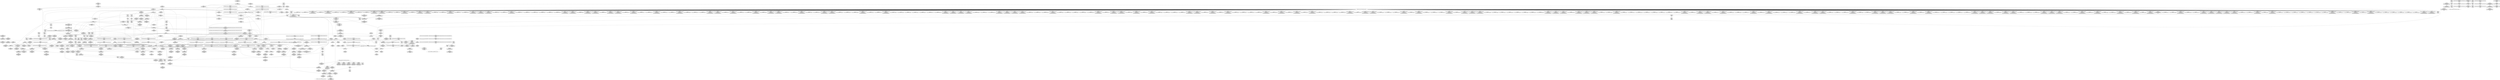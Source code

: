 digraph {
	CE0x5510c80 [shape=record,shape=Mrecord,label="{CE0x5510c80|864:_%struct.xfrm_sec_ctx*,_:_CRE_711,712_}"]
	CE0x55122e0 [shape=record,shape=Mrecord,label="{CE0x55122e0|864:_%struct.xfrm_sec_ctx*,_:_CRE_89,90_}"]
	CE0x5554710 [shape=record,shape=Mrecord,label="{CE0x5554710|selinux_xfrm_delete:_tmp22|security/selinux/xfrm.c,144|*SummSource*}"]
	CE0x550ed50 [shape=record,shape=Mrecord,label="{CE0x550ed50|864:_%struct.xfrm_sec_ctx*,_:_CRE_624,628_|*MultipleSource*|security/selinux/xfrm.c,394|Function::selinux_xfrm_state_delete&Arg::x::}"]
	CE0x5561260 [shape=record,shape=Mrecord,label="{CE0x5561260|4:_i32,_:_CR_12,16_|*MultipleSource*|security/selinux/xfrm.c,142|security/selinux/xfrm.c,142|security/selinux/xfrm.c,147}"]
	CE0x5503200 [shape=record,shape=Mrecord,label="{CE0x5503200|864:_%struct.xfrm_sec_ctx*,_:_CRE_185,186_}"]
	CE0x550c000 [shape=record,shape=Mrecord,label="{CE0x550c000|i64_3|*Constant*|*SummSink*}"]
	CE0x551dd30 [shape=record,shape=Mrecord,label="{CE0x551dd30|selinux_xfrm_delete:_tmp19|security/selinux/xfrm.c,142|*SummSink*}"]
	CE0x5544050 [shape=record,shape=Mrecord,label="{CE0x5544050|i32_4|*Constant*|*SummSink*}"]
	CE0x55156c0 [shape=record,shape=Mrecord,label="{CE0x55156c0|864:_%struct.xfrm_sec_ctx*,_:_CRE_70,71_}"]
	CE0x5517d10 [shape=record,shape=Mrecord,label="{CE0x5517d10|864:_%struct.xfrm_sec_ctx*,_:_CRE_277,278_}"]
	CE0x5517e90 [shape=record,shape=Mrecord,label="{CE0x5517e90|864:_%struct.xfrm_sec_ctx*,_:_CRE_279,280_}"]
	CE0x5524dd0 [shape=record,shape=Mrecord,label="{CE0x5524dd0|selinux_xfrm_delete:_tmp29|security/selinux/xfrm.c,147}"]
	CE0x5508cc0 [shape=record,shape=Mrecord,label="{CE0x5508cc0|i32_1|*Constant*}"]
	CE0x5554410 [shape=record,shape=Mrecord,label="{CE0x5554410|i64_10|*Constant*}"]
	CE0x5516050 [shape=record,shape=Mrecord,label="{CE0x5516050|864:_%struct.xfrm_sec_ctx*,_:_CRE_141,142_}"]
	CE0x5515650 [shape=record,shape=Mrecord,label="{CE0x5515650|864:_%struct.xfrm_sec_ctx*,_:_CRE_68,69_}"]
	CE0x554b010 [shape=record,shape=Mrecord,label="{CE0x554b010|selinux_xfrm_delete:_tmp24|security/selinux/xfrm.c,144|*SummSource*}"]
	CE0x54fa410 [shape=record,shape=Mrecord,label="{CE0x54fa410|864:_%struct.xfrm_sec_ctx*,_:_CRE_15,16_}"]
	CE0x550b9c0 [shape=record,shape=Mrecord,label="{CE0x550b9c0|864:_%struct.xfrm_sec_ctx*,_:_CRE_136,137_}"]
	CE0x551f160 [shape=record,shape=Mrecord,label="{CE0x551f160|selinux_xfrm_delete:_if.then|*SummSink*}"]
	CE0x5539210 [shape=record,shape=Mrecord,label="{CE0x5539210|864:_%struct.xfrm_sec_ctx*,_:_CRE_100,101_}"]
	CE0x55652c0 [shape=record,shape=Mrecord,label="{CE0x55652c0|_ret_i32_%retval.0,_!dbg_!27728|security/selinux/avc.c,775|*SummSink*}"]
	CE0x5520e40 [shape=record,shape=Mrecord,label="{CE0x5520e40|_call_void_lockdep_rcu_suspicious(i8*_getelementptr_inbounds_(_24_x_i8_,_24_x_i8_*_.str244,_i32_0,_i32_0),_i32_142,_i8*_getelementptr_inbounds_(_45_x_i8_,_45_x_i8_*_.str1245,_i32_0,_i32_0))_#10,_!dbg_!27729|security/selinux/xfrm.c,142}"]
	CE0x54fbd70 [shape=record,shape=Mrecord,label="{CE0x54fbd70|864:_%struct.xfrm_sec_ctx*,_:_CRE_472,480_|*MultipleSource*|security/selinux/xfrm.c,394|Function::selinux_xfrm_state_delete&Arg::x::}"]
	CE0x552a840 [shape=record,shape=Mrecord,label="{CE0x552a840|i64*_getelementptr_inbounds_(_15_x_i64_,_15_x_i64_*___llvm_gcov_ctr25,_i64_0,_i64_8)|*Constant*}"]
	CE0x5565830 [shape=record,shape=Mrecord,label="{CE0x5565830|selinux_xfrm_delete:_retval.0|*SummSink*}"]
	CE0x5540990 [shape=record,shape=Mrecord,label="{CE0x5540990|i8*_getelementptr_inbounds_(_45_x_i8_,_45_x_i8_*_.str1245,_i32_0,_i32_0)|*Constant*}"]
	CE0x5504fb0 [shape=record,shape=Mrecord,label="{CE0x5504fb0|864:_%struct.xfrm_sec_ctx*,_:_CRE_146,147_}"]
	CE0x54f8010 [shape=record,shape=Mrecord,label="{CE0x54f8010|selinux_xfrm_state_delete:_bb}"]
	CE0x5564ab0 [shape=record,shape=Mrecord,label="{CE0x5564ab0|avc_has_perm:_ssid|Function::avc_has_perm&Arg::ssid::|*SummSink*}"]
	CE0x5511550 [shape=record,shape=Mrecord,label="{CE0x5511550|864:_%struct.xfrm_sec_ctx*,_:_CRE_744,752_|*MultipleSource*|security/selinux/xfrm.c,394|Function::selinux_xfrm_state_delete&Arg::x::}"]
	CE0x5522dc0 [shape=record,shape=Mrecord,label="{CE0x5522dc0|i64_0|*Constant*|*SummSource*}"]
	CE0x5528150 [shape=record,shape=Mrecord,label="{CE0x5528150|864:_%struct.xfrm_sec_ctx*,_:_CRE_792,800_|*MultipleSource*|security/selinux/xfrm.c,394|Function::selinux_xfrm_state_delete&Arg::x::}"]
	CE0x5520f60 [shape=record,shape=Mrecord,label="{CE0x5520f60|_call_void_lockdep_rcu_suspicious(i8*_getelementptr_inbounds_(_24_x_i8_,_24_x_i8_*_.str244,_i32_0,_i32_0),_i32_142,_i8*_getelementptr_inbounds_(_45_x_i8_,_45_x_i8_*_.str1245,_i32_0,_i32_0))_#10,_!dbg_!27729|security/selinux/xfrm.c,142|*SummSink*}"]
	CE0x5504cd0 [shape=record,shape=Mrecord,label="{CE0x5504cd0|get_current227:_tmp1|*SummSource*}"]
	CE0x551f2d0 [shape=record,shape=Mrecord,label="{CE0x551f2d0|selinux_xfrm_delete:_if.end|*SummSource*}"]
	CE0x54fccb0 [shape=record,shape=Mrecord,label="{CE0x54fccb0|864:_%struct.xfrm_sec_ctx*,_:_CRE_177,178_}"]
	CE0x5507060 [shape=record,shape=Mrecord,label="{CE0x5507060|selinux_xfrm_delete:_if.then6|*SummSource*}"]
	CE0x54ff650 [shape=record,shape=Mrecord,label="{CE0x54ff650|selinux_xfrm_state_delete:_tmp2|*SummSource*}"]
	CE0x55236b0 [shape=record,shape=Mrecord,label="{CE0x55236b0|selinux_xfrm_delete:_tmp28|security/selinux/xfrm.c,147}"]
	CE0x5555ff0 [shape=record,shape=Mrecord,label="{CE0x5555ff0|selinux_xfrm_delete:_tobool5|security/selinux/xfrm.c,144|*SummSource*}"]
	CE0x5503e80 [shape=record,shape=Mrecord,label="{CE0x5503e80|selinux_xfrm_delete:_if.end7|*SummSource*}"]
	CE0x54fe0f0 [shape=record,shape=Mrecord,label="{CE0x54fe0f0|selinux_xfrm_delete:_tmp7|security/selinux/xfrm.c,142}"]
	CE0x5542470 [shape=record,shape=Mrecord,label="{CE0x5542470|avc_has_perm:_tsid|Function::avc_has_perm&Arg::tsid::|*SummSink*}"]
	CE0x5527990 [shape=record,shape=Mrecord,label="{CE0x5527990|864:_%struct.xfrm_sec_ctx*,_:_CRE_752,768_|*MultipleSource*|security/selinux/xfrm.c,394|Function::selinux_xfrm_state_delete&Arg::x::}"]
	CE0x552a030 [shape=record,shape=Mrecord,label="{CE0x552a030|i64*_getelementptr_inbounds_(_15_x_i64_,_15_x_i64_*___llvm_gcov_ctr25,_i64_0,_i64_6)|*Constant*|*SummSource*}"]
	CE0x551b7f0 [shape=record,shape=Mrecord,label="{CE0x551b7f0|selinux_xfrm_state_delete:_tmp3}"]
	CE0x554c200 [shape=record,shape=Mrecord,label="{CE0x554c200|i64*_getelementptr_inbounds_(_15_x_i64_,_15_x_i64_*___llvm_gcov_ctr25,_i64_0,_i64_13)|*Constant*|*SummSource*}"]
	CE0x551d9f0 [shape=record,shape=Mrecord,label="{CE0x551d9f0|selinux_xfrm_delete:_cred|security/selinux/xfrm.c,142|*SummSource*}"]
	CE0x54fe3a0 [shape=record,shape=Mrecord,label="{CE0x54fe3a0|864:_%struct.xfrm_sec_ctx*,_:_CRE_130,131_}"]
	CE0x68d88d0 [shape=record,shape=Mrecord,label="{CE0x68d88d0|864:_%struct.xfrm_sec_ctx*,_:_CRE_82,83_}"]
	CE0x551cfd0 [shape=record,shape=Mrecord,label="{CE0x551cfd0|_ret_%struct.task_struct.1015*_%tmp4,_!dbg_!27714|./arch/x86/include/asm/current.h,14}"]
	CE0x54fcbf0 [shape=record,shape=Mrecord,label="{CE0x54fcbf0|864:_%struct.xfrm_sec_ctx*,_:_CRE_176,177_}"]
	CE0x5509b30 [shape=record,shape=Mrecord,label="{CE0x5509b30|selinux_xfrm_delete:_tmp13|security/selinux/xfrm.c,142|*SummSink*}"]
	CE0x5507b00 [shape=record,shape=Mrecord,label="{CE0x5507b00|864:_%struct.xfrm_sec_ctx*,_:_CRE_248,249_|*MultipleSource*|security/selinux/xfrm.c,394|Function::selinux_xfrm_state_delete&Arg::x::}"]
	CE0x5502080 [shape=record,shape=Mrecord,label="{CE0x5502080|selinux_xfrm_delete:_return|*SummSink*}"]
	CE0x5555430 [shape=record,shape=Mrecord,label="{CE0x5555430|i64_11|*Constant*}"]
	CE0x55540a0 [shape=record,shape=Mrecord,label="{CE0x55540a0|selinux_xfrm_delete:_tmp20|security/selinux/xfrm.c,142|*SummSource*}"]
	CE0x553d990 [shape=record,shape=Mrecord,label="{CE0x553d990|GLOBAL:_get_current227|*Constant*|*SummSource*}"]
	CE0x5501e00 [shape=record,shape=Mrecord,label="{CE0x5501e00|selinux_xfrm_delete:_return}"]
	CE0x5542a80 [shape=record,shape=Mrecord,label="{CE0x5542a80|avc_has_perm:_tclass|Function::avc_has_perm&Arg::tclass::|*SummSource*}"]
	CE0x551fb70 [shape=record,shape=Mrecord,label="{CE0x551fb70|selinux_xfrm_delete:_tobool|security/selinux/xfrm.c,142}"]
	CE0x5521b80 [shape=record,shape=Mrecord,label="{CE0x5521b80|GLOBAL:_lockdep_rcu_suspicious|*Constant*|*SummSink*}"]
	CE0x5564360 [shape=record,shape=Mrecord,label="{CE0x5564360|i32_(i32,_i32,_i16,_i32,_%struct.common_audit_data.1017*)*_bitcast_(i32_(i32,_i32,_i16,_i32,_%struct.common_audit_data.495*)*_avc_has_perm_to_i32_(i32,_i32,_i16,_i32,_%struct.common_audit_data.1017*)*)|*Constant*|*SummSink*}"]
	CE0x5531410 [shape=record,shape=Mrecord,label="{CE0x5531410|864:_%struct.xfrm_sec_ctx*,_:_CRE_118,119_}"]
	CE0x5511960 [shape=record,shape=Mrecord,label="{CE0x5511960|864:_%struct.xfrm_sec_ctx*,_:_CRE_156,157_|*MultipleSource*|security/selinux/xfrm.c,394|Function::selinux_xfrm_state_delete&Arg::x::}"]
	CE0x5504e30 [shape=record,shape=Mrecord,label="{CE0x5504e30|864:_%struct.xfrm_sec_ctx*,_:_CRE_144,145_}"]
	CE0x5515c10 [shape=record,shape=Mrecord,label="{CE0x5515c10|864:_%struct.xfrm_sec_ctx*,_:_CRE_123,124_}"]
	CE0x550be50 [shape=record,shape=Mrecord,label="{CE0x550be50|i64_3|*Constant*|*SummSource*}"]
	CE0x550c1c0 [shape=record,shape=Mrecord,label="{CE0x550c1c0|i64_2|*Constant*}"]
	CE0x5529f20 [shape=record,shape=Mrecord,label="{CE0x5529f20|i64*_getelementptr_inbounds_(_15_x_i64_,_15_x_i64_*___llvm_gcov_ctr25,_i64_0,_i64_6)|*Constant*}"]
	CE0x54ffd90 [shape=record,shape=Mrecord,label="{CE0x54ffd90|864:_%struct.xfrm_sec_ctx*,_:_CRE_290,291_}"]
	CE0x5566610 [shape=record,shape=Mrecord,label="{CE0x5566610|selinux_xfrm_delete:_tmp33|security/selinux/xfrm.c,150}"]
	CE0x54ff060 [shape=record,shape=Mrecord,label="{CE0x54ff060|864:_%struct.xfrm_sec_ctx*,_:_CRE_400,408_|*MultipleSource*|security/selinux/xfrm.c,394|Function::selinux_xfrm_state_delete&Arg::x::}"]
	CE0x5554240 [shape=record,shape=Mrecord,label="{CE0x5554240|i64_11|*Constant*|*SummSink*}"]
	CE0x54fa730 [shape=record,shape=Mrecord,label="{CE0x54fa730|864:_%struct.xfrm_sec_ctx*,_:_CRE_170,171_}"]
	CE0x550a180 [shape=record,shape=Mrecord,label="{CE0x550a180|selinux_xfrm_delete:_tmp14|security/selinux/xfrm.c,142|*SummSource*}"]
	CE0x54fabc0 [shape=record,shape=Mrecord,label="{CE0x54fabc0|864:_%struct.xfrm_sec_ctx*,_:_CRE_196,198_|*MultipleSource*|security/selinux/xfrm.c,394|Function::selinux_xfrm_state_delete&Arg::x::}"]
	CE0x5501c60 [shape=record,shape=Mrecord,label="{CE0x5501c60|864:_%struct.xfrm_sec_ctx*,_:_CRE_216,220_|*MultipleSource*|security/selinux/xfrm.c,394|Function::selinux_xfrm_state_delete&Arg::x::}"]
	CE0x5502e70 [shape=record,shape=Mrecord,label="{CE0x5502e70|864:_%struct.xfrm_sec_ctx*,_:_CRE_74,75_}"]
	CE0x5567470 [shape=record,shape=Mrecord,label="{CE0x5567470|get_current227:_tmp4|./arch/x86/include/asm/current.h,14}"]
	CE0x55551c0 [shape=record,shape=Mrecord,label="{CE0x55551c0|selinux_xfrm_delete:_tobool5|security/selinux/xfrm.c,144|*SummSink*}"]
	CE0x5511d20 [shape=record,shape=Mrecord,label="{CE0x5511d20|864:_%struct.xfrm_sec_ctx*,_:_CRE_77,78_}"]
	CE0x5508f40 [shape=record,shape=Mrecord,label="{CE0x5508f40|i32_1|*Constant*|*SummSink*}"]
	CE0x551f0f0 [shape=record,shape=Mrecord,label="{CE0x551f0f0|selinux_xfrm_delete:_if.then|*SummSource*}"]
	CE0x5510770 [shape=record,shape=Mrecord,label="{CE0x5510770|864:_%struct.xfrm_sec_ctx*,_:_CRE_705,706_}"]
	CE0x5542610 [shape=record,shape=Mrecord,label="{CE0x5542610|i16_39|*Constant*}"]
	CE0x5501980 [shape=record,shape=Mrecord,label="{CE0x5501980|864:_%struct.xfrm_sec_ctx*,_:_CRE_208,212_|*MultipleSource*|security/selinux/xfrm.c,394|Function::selinux_xfrm_state_delete&Arg::x::}"]
	CE0x5504280 [shape=record,shape=Mrecord,label="{CE0x5504280|864:_%struct.xfrm_sec_ctx*,_:_CRE_66,67_}"]
	CE0x5513920 [shape=record,shape=Mrecord,label="{CE0x5513920|i64*_getelementptr_inbounds_(_15_x_i64_,_15_x_i64_*___llvm_gcov_ctr25,_i64_0,_i64_0)|*Constant*|*SummSource*}"]
	CE0x5512460 [shape=record,shape=Mrecord,label="{CE0x5512460|864:_%struct.xfrm_sec_ctx*,_:_CRE_91,92_}"]
	CE0x5518380 [shape=record,shape=Mrecord,label="{CE0x5518380|selinux_xfrm_delete:_tmp1|*SummSink*}"]
	CE0x554af00 [shape=record,shape=Mrecord,label="{CE0x554af00|selinux_xfrm_delete:_tmp24|security/selinux/xfrm.c,144}"]
	"CONST[source:1(input),value:2(dynamic)][purpose:{subject}]"
	CE0x54fdc00 [shape=record,shape=Mrecord,label="{CE0x54fdc00|selinux_xfrm_delete:_tmp6|security/selinux/xfrm.c,142}"]
	CE0x5554030 [shape=record,shape=Mrecord,label="{CE0x5554030|selinux_xfrm_delete:_tmp20|security/selinux/xfrm.c,142|*SummSink*}"]
	CE0x54fb4a0 [shape=record,shape=Mrecord,label="{CE0x54fb4a0|864:_%struct.xfrm_sec_ctx*,_:_CRE_440,448_|*MultipleSource*|security/selinux/xfrm.c,394|Function::selinux_xfrm_state_delete&Arg::x::}"]
	CE0x55634f0 [shape=record,shape=Mrecord,label="{CE0x55634f0|selinux_xfrm_delete:_tmp31|*LoadInst*|security/selinux/xfrm.c,147|*SummSource*}"]
	CE0x5563f00 [shape=record,shape=Mrecord,label="{CE0x5563f00|selinux_xfrm_delete:_call8|security/selinux/xfrm.c,147|*SummSource*}"]
	CE0x5521b10 [shape=record,shape=Mrecord,label="{CE0x5521b10|GLOBAL:_lockdep_rcu_suspicious|*Constant*|*SummSource*}"]
	CE0x5567380 [shape=record,shape=Mrecord,label="{CE0x5567380|get_current227:_tmp2|*SummSink*}"]
	CE0x550ad70 [shape=record,shape=Mrecord,label="{CE0x550ad70|864:_%struct.xfrm_sec_ctx*,_:_CRE_198,200_|*MultipleSource*|security/selinux/xfrm.c,394|Function::selinux_xfrm_state_delete&Arg::x::}"]
	CE0x5511180 [shape=record,shape=Mrecord,label="{CE0x5511180|864:_%struct.xfrm_sec_ctx*,_:_CRE_728,736_|*MultipleSource*|security/selinux/xfrm.c,394|Function::selinux_xfrm_state_delete&Arg::x::}"]
	CE0x55449b0 [shape=record,shape=Mrecord,label="{CE0x55449b0|selinux_xfrm_delete:_tmp10|security/selinux/xfrm.c,142}"]
	CE0x554e5c0 [shape=record,shape=Mrecord,label="{CE0x554e5c0|selinux_xfrm_delete:_tmp27|security/selinux/xfrm.c,145|*SummSink*}"]
	CE0x54f2c30 [shape=record,shape=Mrecord,label="{CE0x54f2c30|864:_%struct.xfrm_sec_ctx*,_:_CRE_67,68_}"]
	CE0x54fdd10 [shape=record,shape=Mrecord,label="{CE0x54fdd10|selinux_xfrm_delete:_tmp6|security/selinux/xfrm.c,142|*SummSource*}"]
	CE0x5561920 [shape=record,shape=Mrecord,label="{CE0x5561920|selinux_xfrm_delete:_tmp30|security/selinux/xfrm.c,147|*SummSink*}"]
	CE0x550b950 [shape=record,shape=Mrecord,label="{CE0x550b950|864:_%struct.xfrm_sec_ctx*,_:_CRE_139,140_}"]
	"CONST[source:1(input),value:2(dynamic)][purpose:{object}]"
	CE0x553e740 [shape=record,shape=Mrecord,label="{CE0x553e740|i32_22|*Constant*|*SummSink*}"]
	CE0x54fea90 [shape=record,shape=Mrecord,label="{CE0x54fea90|864:_%struct.xfrm_sec_ctx*,_:_CRE_376,384_|*MultipleSource*|security/selinux/xfrm.c,394|Function::selinux_xfrm_state_delete&Arg::x::}"]
	CE0x5500570 [shape=record,shape=Mrecord,label="{CE0x5500570|864:_%struct.xfrm_sec_ctx*,_:_CRE_126,127_}"]
	CE0x5527d70 [shape=record,shape=Mrecord,label="{CE0x5527d70|864:_%struct.xfrm_sec_ctx*,_:_CRE_776,784_|*MultipleSource*|security/selinux/xfrm.c,394|Function::selinux_xfrm_state_delete&Arg::x::}"]
	CE0x5510450 [shape=record,shape=Mrecord,label="{CE0x5510450|864:_%struct.xfrm_sec_ctx*,_:_CRE_702,703_}"]
	CE0x5514f20 [shape=record,shape=Mrecord,label="{CE0x5514f20|864:_%struct.xfrm_sec_ctx*,_:_CRE_280,281_}"]
	CE0x5542df0 [shape=record,shape=Mrecord,label="{CE0x5542df0|i32_4|*Constant*}"]
	CE0x5564950 [shape=record,shape=Mrecord,label="{CE0x5564950|avc_has_perm:_ssid|Function::avc_has_perm&Arg::ssid::}"]
	CE0x5519eb0 [shape=record,shape=Mrecord,label="{CE0x5519eb0|864:_%struct.xfrm_sec_ctx*,_:_CRE_188,189_}"]
	CE0x550ba80 [shape=record,shape=Mrecord,label="{CE0x550ba80|864:_%struct.xfrm_sec_ctx*,_:_CRE_137,138_}"]
	CE0x5512cf0 [shape=record,shape=Mrecord,label="{CE0x5512cf0|i32_40|*Constant*|*SummSink*}"]
	CE0x5520350 [shape=record,shape=Mrecord,label="{CE0x5520350|i8_1|*Constant*}"]
	CE0x5545060 [shape=record,shape=Mrecord,label="{CE0x5545060|selinux_xfrm_delete:_tmp10|security/selinux/xfrm.c,142|*SummSink*}"]
	CE0x55278b0 [shape=record,shape=Mrecord,label="{CE0x55278b0|get_current227:_tmp|*SummSink*}"]
	CE0x55624d0 [shape=record,shape=Mrecord,label="{CE0x55624d0|selinux_xfrm_delete:_ctx_sid|security/selinux/xfrm.c,147|*SummSource*}"]
	CE0x5506df0 [shape=record,shape=Mrecord,label="{CE0x5506df0|selinux_xfrm_delete:_do.end|*SummSource*}"]
	CE0x5512830 [shape=record,shape=Mrecord,label="{CE0x5512830|_call_void_mcount()_#3}"]
	CE0x5561bf0 [shape=record,shape=Mrecord,label="{CE0x5561bf0|avc_has_perm:_entry|*SummSource*}"]
	CE0x5515b50 [shape=record,shape=Mrecord,label="{CE0x5515b50|864:_%struct.xfrm_sec_ctx*,_:_CRE_131,132_}"]
	CE0x54fa2b0 [shape=record,shape=Mrecord,label="{CE0x54fa2b0|selinux_xfrm_state_delete:_bb|*SummSink*}"]
	CE0x55219d0 [shape=record,shape=Mrecord,label="{CE0x55219d0|GLOBAL:_lockdep_rcu_suspicious|*Constant*}"]
	CE0x5523790 [shape=record,shape=Mrecord,label="{CE0x5523790|selinux_xfrm_delete:_tmp28|security/selinux/xfrm.c,147|*SummSink*}"]
	CE0x54fda10 [shape=record,shape=Mrecord,label="{CE0x54fda10|864:_%struct.xfrm_sec_ctx*,_:_CRE_252,256_|*MultipleSource*|security/selinux/xfrm.c,394|Function::selinux_xfrm_state_delete&Arg::x::}"]
	CE0x550f510 [shape=record,shape=Mrecord,label="{CE0x550f510|864:_%struct.xfrm_sec_ctx*,_:_CRE_648,656_|*MultipleSource*|security/selinux/xfrm.c,394|Function::selinux_xfrm_state_delete&Arg::x::}"]
	CE0x5540210 [shape=record,shape=Mrecord,label="{CE0x5540210|i32_142|*Constant*}"]
	CE0x5566b30 [shape=record,shape=Mrecord,label="{CE0x5566b30|get_current227:_bb}"]
	CE0x5520eb0 [shape=record,shape=Mrecord,label="{CE0x5520eb0|_call_void_lockdep_rcu_suspicious(i8*_getelementptr_inbounds_(_24_x_i8_,_24_x_i8_*_.str244,_i32_0,_i32_0),_i32_142,_i8*_getelementptr_inbounds_(_45_x_i8_,_45_x_i8_*_.str1245,_i32_0,_i32_0))_#10,_!dbg_!27729|security/selinux/xfrm.c,142|*SummSource*}"]
	CE0x4fbd680 [shape=record,shape=Mrecord,label="{CE0x4fbd680|864:_%struct.xfrm_sec_ctx*,_:_CRE_203,204_|*MultipleSource*|security/selinux/xfrm.c,394|Function::selinux_xfrm_state_delete&Arg::x::}"]
	CE0x5515500 [shape=record,shape=Mrecord,label="{CE0x5515500|864:_%struct.xfrm_sec_ctx*,_:_CRE_286,287_}"]
	CE0x54fb820 [shape=record,shape=Mrecord,label="{CE0x54fb820|864:_%struct.xfrm_sec_ctx*,_:_CRE_452,456_|*MultipleSource*|security/selinux/xfrm.c,394|Function::selinux_xfrm_state_delete&Arg::x::}"]
	CE0x5518760 [shape=record,shape=Mrecord,label="{CE0x5518760|i64_1|*Constant*|*SummSink*}"]
	CE0x5500150 [shape=record,shape=Mrecord,label="{CE0x5500150|864:_%struct.xfrm_sec_ctx*,_:_CRE_292,296_|*MultipleSource*|security/selinux/xfrm.c,394|Function::selinux_xfrm_state_delete&Arg::x::}"]
	CE0x5524f70 [shape=record,shape=Mrecord,label="{CE0x5524f70|selinux_xfrm_delete:_tmp29|security/selinux/xfrm.c,147|*SummSource*}"]
	CE0x5562570 [shape=record,shape=Mrecord,label="{CE0x5562570|selinux_xfrm_delete:_ctx_sid|security/selinux/xfrm.c,147|*SummSink*}"]
	CE0x54fcec0 [shape=record,shape=Mrecord,label="{CE0x54fcec0|864:_%struct.xfrm_sec_ctx*,_:_CRE_181,182_}"]
	CE0x5529b80 [shape=record,shape=Mrecord,label="{CE0x5529b80|selinux_xfrm_delete:_tmp12|security/selinux/xfrm.c,142|*SummSink*}"]
	CE0x5525940 [shape=record,shape=Mrecord,label="{CE0x5525940|selinux_xfrm_delete:_call|security/selinux/xfrm.c,142|*SummSource*}"]
	CE0x551f7f0 [shape=record,shape=Mrecord,label="{CE0x551f7f0|selinux_xfrm_delete:_call|security/selinux/xfrm.c,142|*SummSink*}"]
	CE0x551ad50 [shape=record,shape=Mrecord,label="{CE0x551ad50|864:_%struct.xfrm_sec_ctx*,_:_CRE_165,166_}"]
	CE0x554b180 [shape=record,shape=Mrecord,label="{CE0x554b180|selinux_xfrm_delete:_tmp24|security/selinux/xfrm.c,144|*SummSink*}"]
	CE0x55646d0 [shape=record,shape=Mrecord,label="{CE0x55646d0|avc_has_perm:_requested|Function::avc_has_perm&Arg::requested::|*SummSink*}"]
	CE0x55417d0 [shape=record,shape=Mrecord,label="{CE0x55417d0|selinux_xfrm_delete:_tmp17|security/selinux/xfrm.c,142|*SummSink*}"]
	CE0x552dc60 [shape=record,shape=Mrecord,label="{CE0x552dc60|_ret_i32_%retval.0,_!dbg_!27751|security/selinux/xfrm.c,150|*SummSink*}"]
	CE0x5501310 [shape=record,shape=Mrecord,label="{CE0x5501310|864:_%struct.xfrm_sec_ctx*,_:_CRE_160,161_}"]
	CE0x55b1460 [shape=record,shape=Mrecord,label="{CE0x55b1460|%struct.task_struct.1015**_bitcast_(%struct.task_struct**_current_task_to_%struct.task_struct.1015**)|*Constant*|*SummSink*}"]
	CE0x54f5940 [shape=record,shape=Mrecord,label="{CE0x54f5940|selinux_xfrm_state_delete:_entry}"]
	CE0x5501af0 [shape=record,shape=Mrecord,label="{CE0x5501af0|864:_%struct.xfrm_sec_ctx*,_:_CRE_212,216_|*MultipleSource*|security/selinux/xfrm.c,394|Function::selinux_xfrm_state_delete&Arg::x::}"]
	CE0x5503d90 [shape=record,shape=Mrecord,label="{CE0x5503d90|selinux_xfrm_delete:_if.end7}"]
	CE0x55a2e60 [shape=record,shape=Mrecord,label="{CE0x55a2e60|get_current227:_tmp3}"]
	CE0x553b4c0 [shape=record,shape=Mrecord,label="{CE0x553b4c0|GLOBAL:_selinux_xfrm_delete|*Constant*|*SummSource*}"]
	CE0x553dbf0 [shape=record,shape=Mrecord,label="{CE0x553dbf0|i32_78|*Constant*}"]
	CE0x5528910 [shape=record,shape=Mrecord,label="{CE0x5528910|864:_%struct.xfrm_sec_ctx*,_:_CRE_824,832_|*MultipleSource*|security/selinux/xfrm.c,394|Function::selinux_xfrm_state_delete&Arg::x::}"]
	CE0x550fa20 [shape=record,shape=Mrecord,label="{CE0x550fa20|864:_%struct.xfrm_sec_ctx*,_:_CRE_672,680_|*MultipleSource*|security/selinux/xfrm.c,394|Function::selinux_xfrm_state_delete&Arg::x::}"]
	CE0x550d4c0 [shape=record,shape=Mrecord,label="{CE0x550d4c0|selinux_xfrm_delete:_do.body|*SummSink*}"]
	CE0x55445a0 [shape=record,shape=Mrecord,label="{CE0x55445a0|get_current227:_tmp4|./arch/x86/include/asm/current.h,14|*SummSource*}"]
	CE0x55021d0 [shape=record,shape=Mrecord,label="{CE0x55021d0|864:_%struct.xfrm_sec_ctx*,_:_CRE_17,18_}"]
	CE0x552b130 [shape=record,shape=Mrecord,label="{CE0x552b130|selinux_xfrm_delete:_tmp15|security/selinux/xfrm.c,142|*SummSource*}"]
	CE0x5536da0 [shape=record,shape=Mrecord,label="{CE0x5536da0|864:_%struct.xfrm_sec_ctx*,_:_CRE_105,106_}"]
	CE0x552db80 [shape=record,shape=Mrecord,label="{CE0x552db80|_ret_i32_%retval.0,_!dbg_!27751|security/selinux/xfrm.c,150|*SummSource*}"]
	CE0x550fc10 [shape=record,shape=Mrecord,label="{CE0x550fc10|864:_%struct.xfrm_sec_ctx*,_:_CRE_680,688_|*MultipleSource*|security/selinux/xfrm.c,394|Function::selinux_xfrm_state_delete&Arg::x::}"]
	CE0x553f5c0 [shape=record,shape=Mrecord,label="{CE0x553f5c0|4:_i32,_:_CR_4,8_|*MultipleSource*|security/selinux/xfrm.c,142|security/selinux/xfrm.c,142|security/selinux/xfrm.c,147}"]
	CE0x5554480 [shape=record,shape=Mrecord,label="{CE0x5554480|i64_10|*Constant*|*SummSource*}"]
	CE0x5509290 [shape=record,shape=Mrecord,label="{CE0x5509290|selinux_xfrm_delete:_tmp30|security/selinux/xfrm.c,147}"]
	CE0x5504ef0 [shape=record,shape=Mrecord,label="{CE0x5504ef0|864:_%struct.xfrm_sec_ctx*,_:_CRE_145,146_}"]
	CE0x5506340 [shape=record,shape=Mrecord,label="{CE0x5506340|864:_%struct.xfrm_sec_ctx*,_:_CRE_336,344_|*MultipleSource*|security/selinux/xfrm.c,394|Function::selinux_xfrm_state_delete&Arg::x::}"]
	CE0x5513650 [shape=record,shape=Mrecord,label="{CE0x5513650|864:_%struct.xfrm_sec_ctx*,_:_CRE_65,66_}"]
	CE0x5561590 [shape=record,shape=Mrecord,label="{CE0x5561590|4:_i32,_:_CR_20,24_|*MultipleSource*|security/selinux/xfrm.c,142|security/selinux/xfrm.c,142|security/selinux/xfrm.c,147}"]
	CE0x553b300 [shape=record,shape=Mrecord,label="{CE0x553b300|selinux_xfrm_state_delete:_call|security/selinux/xfrm.c,394|*SummSink*}"]
	CE0x55271c0 [shape=record,shape=Mrecord,label="{CE0x55271c0|i64_5|*Constant*|*SummSource*}"]
	CE0x54fcde0 [shape=record,shape=Mrecord,label="{CE0x54fcde0|864:_%struct.xfrm_sec_ctx*,_:_CRE_180,181_}"]
	CE0x55455b0 [shape=record,shape=Mrecord,label="{CE0x55455b0|selinux_xfrm_delete:_tmp11|security/selinux/xfrm.c,142|*SummSource*}"]
	CE0x5511040 [shape=record,shape=Mrecord,label="{CE0x5511040|864:_%struct.xfrm_sec_ctx*,_:_CRE_720,728_|*MultipleSource*|security/selinux/xfrm.c,394|Function::selinux_xfrm_state_delete&Arg::x::}"]
	CE0x5503140 [shape=record,shape=Mrecord,label="{CE0x5503140|864:_%struct.xfrm_sec_ctx*,_:_CRE_184,185_}"]
	CE0x54f8b50 [shape=record,shape=Mrecord,label="{CE0x54f8b50|i64_1|*Constant*}"]
	CE0x5554580 [shape=record,shape=Mrecord,label="{CE0x5554580|i64*_getelementptr_inbounds_(_15_x_i64_,_15_x_i64_*___llvm_gcov_ctr25,_i64_0,_i64_12)|*Constant*|*SummSink*}"]
	CE0x54ff250 [shape=record,shape=Mrecord,label="{CE0x54ff250|864:_%struct.xfrm_sec_ctx*,_:_CRE_408,416_|*MultipleSource*|security/selinux/xfrm.c,394|Function::selinux_xfrm_state_delete&Arg::x::}"]
	CE0x54fa200 [shape=record,shape=Mrecord,label="{CE0x54fa200|i32_40|*Constant*|*SummSource*}"]
	CE0x54f83c0 [shape=record,shape=Mrecord,label="{CE0x54f83c0|selinux_xfrm_state_delete:_tmp|*SummSink*}"]
	CE0x553ba30 [shape=record,shape=Mrecord,label="{CE0x553ba30|selinux_xfrm_delete:_ctx|Function::selinux_xfrm_delete&Arg::ctx::|*SummSource*}"]
	CE0x5524ac0 [shape=record,shape=Mrecord,label="{CE0x5524ac0|selinux_xfrm_delete:_tmp29|security/selinux/xfrm.c,147|*SummSink*}"]
	CE0x5561a80 [shape=record,shape=Mrecord,label="{CE0x5561a80|i32_3|*Constant*|*SummSource*}"]
	CE0x5506cb0 [shape=record,shape=Mrecord,label="{CE0x5506cb0|864:_%struct.xfrm_sec_ctx*,_:_CRE_8,9_}"]
	CE0x553e510 [shape=record,shape=Mrecord,label="{CE0x553e510|i32_22|*Constant*|*SummSource*}"]
	CE0x5555540 [shape=record,shape=Mrecord,label="{CE0x5555540|i64_11|*Constant*|*SummSource*}"]
	CE0x5503800 [shape=record,shape=Mrecord,label="{CE0x5503800|864:_%struct.xfrm_sec_ctx*,_:_CRE_0,8_|*MultipleSource*|security/selinux/xfrm.c,394|Function::selinux_xfrm_state_delete&Arg::x::}"]
	CE0x54f2a20 [shape=record,shape=Mrecord,label="{CE0x54f2a20|selinux_xfrm_state_delete:_tmp}"]
	CE0x54f8270 [shape=record,shape=Mrecord,label="{CE0x54f8270|selinux_xfrm_state_delete:_x|Function::selinux_xfrm_state_delete&Arg::x::|*SummSource*}"]
	CE0x54fde80 [shape=record,shape=Mrecord,label="{CE0x54fde80|selinux_xfrm_delete:_tmp6|security/selinux/xfrm.c,142|*SummSink*}"]
	CE0x54fcd70 [shape=record,shape=Mrecord,label="{CE0x54fcd70|864:_%struct.xfrm_sec_ctx*,_:_CRE_178,179_}"]
	CE0x553fee0 [shape=record,shape=Mrecord,label="{CE0x553fee0|%struct.task_struct.1015*_(%struct.task_struct.1015**)*_asm_movq_%gs:$_1:P_,$0_,_r,im,_dirflag_,_fpsr_,_flags_}"]
	CE0x54fee70 [shape=record,shape=Mrecord,label="{CE0x54fee70|864:_%struct.xfrm_sec_ctx*,_:_CRE_392,400_|*MultipleSource*|security/selinux/xfrm.c,394|Function::selinux_xfrm_state_delete&Arg::x::}"]
	CE0x54fab00 [shape=record,shape=Mrecord,label="{CE0x54fab00|864:_%struct.xfrm_sec_ctx*,_:_CRE_194,196_|*MultipleSource*|security/selinux/xfrm.c,394|Function::selinux_xfrm_state_delete&Arg::x::}"]
	CE0x55013d0 [shape=record,shape=Mrecord,label="{CE0x55013d0|864:_%struct.xfrm_sec_ctx*,_:_CRE_152,156_|*MultipleSource*|security/selinux/xfrm.c,394|Function::selinux_xfrm_state_delete&Arg::x::}"]
	CE0x54f2e40 [shape=record,shape=Mrecord,label="{CE0x54f2e40|i64*_getelementptr_inbounds_(_2_x_i64_,_2_x_i64_*___llvm_gcov_ctr13,_i64_0,_i64_1)|*Constant*|*SummSource*}"]
	CE0x5502850 [shape=record,shape=Mrecord,label="{CE0x5502850|864:_%struct.xfrm_sec_ctx*,_:_CRE_504,512_|*MultipleSource*|security/selinux/xfrm.c,394|Function::selinux_xfrm_state_delete&Arg::x::}"]
	CE0x55660e0 [shape=record,shape=Mrecord,label="{CE0x55660e0|selinux_xfrm_delete:_tmp32|security/selinux/xfrm.c,150|*SummSink*}"]
	CE0x5540f10 [shape=record,shape=Mrecord,label="{CE0x5540f10|i64*_getelementptr_inbounds_(_15_x_i64_,_15_x_i64_*___llvm_gcov_ctr25,_i64_0,_i64_9)|*Constant*|*SummSource*}"]
	CE0x54f7750 [shape=record,shape=Mrecord,label="{CE0x54f7750|selinux_xfrm_state_delete:_bb|*SummSource*}"]
	CE0x5567310 [shape=record,shape=Mrecord,label="{CE0x5567310|get_current227:_tmp2|*SummSource*}"]
	CE0x550f700 [shape=record,shape=Mrecord,label="{CE0x550f700|864:_%struct.xfrm_sec_ctx*,_:_CRE_656,664_|*MultipleSource*|security/selinux/xfrm.c,394|Function::selinux_xfrm_state_delete&Arg::x::}"]
	CE0x55275a0 [shape=record,shape=Mrecord,label="{CE0x55275a0|i64_4|*Constant*}"]
	CE0x55b1380 [shape=record,shape=Mrecord,label="{CE0x55b1380|%struct.task_struct.1015**_bitcast_(%struct.task_struct**_current_task_to_%struct.task_struct.1015**)|*Constant*|*SummSource*}"]
	CE0x5542740 [shape=record,shape=Mrecord,label="{CE0x5542740|i16_39|*Constant*|*SummSource*}"]
	CE0x54fa5b0 [shape=record,shape=Mrecord,label="{CE0x54fa5b0|864:_%struct.xfrm_sec_ctx*,_:_CRE_179,180_}"]
	CE0x551d0e0 [shape=record,shape=Mrecord,label="{CE0x551d0e0|_ret_%struct.task_struct.1015*_%tmp4,_!dbg_!27714|./arch/x86/include/asm/current.h,14|*SummSource*}"]
	CE0x5512ad0 [shape=record,shape=Mrecord,label="{CE0x5512ad0|i64*_getelementptr_inbounds_(_2_x_i64_,_2_x_i64_*___llvm_gcov_ctr13,_i64_0,_i64_1)|*Constant*|*SummSink*}"]
	CE0x5555b10 [shape=record,shape=Mrecord,label="{CE0x5555b10|%struct.xfrm_sec_ctx*_null|*Constant*}"]
	CE0x5533770 [shape=record,shape=Mrecord,label="{CE0x5533770|864:_%struct.xfrm_sec_ctx*,_:_CRE_117,118_}"]
	CE0x55273a0 [shape=record,shape=Mrecord,label="{CE0x55273a0|i64_5|*Constant*|*SummSink*}"]
	CE0x5563d30 [shape=record,shape=Mrecord,label="{CE0x5563d30|selinux_xfrm_delete:_call8|security/selinux/xfrm.c,147}"]
	CE0x5505bb0 [shape=record,shape=Mrecord,label="{CE0x5505bb0|864:_%struct.xfrm_sec_ctx*,_:_CRE_304,312_|*MultipleSource*|security/selinux/xfrm.c,394|Function::selinux_xfrm_state_delete&Arg::x::}"]
	CE0x55058e0 [shape=record,shape=Mrecord,label="{CE0x55058e0|selinux_xfrm_state_delete:_x|Function::selinux_xfrm_state_delete&Arg::x::|*SummSink*}"]
	CE0x5517820 [shape=record,shape=Mrecord,label="{CE0x5517820|864:_%struct.xfrm_sec_ctx*,_:_CRE_9,10_}"]
	CE0x54fbbe0 [shape=record,shape=Mrecord,label="{CE0x54fbbe0|864:_%struct.xfrm_sec_ctx*,_:_CRE_464,472_|*MultipleSource*|security/selinux/xfrm.c,394|Function::selinux_xfrm_state_delete&Arg::x::}"]
	CE0x553f4b0 [shape=record,shape=Mrecord,label="{CE0x553f4b0|4:_i32,_:_CR_0,4_|*MultipleSource*|security/selinux/xfrm.c,142|security/selinux/xfrm.c,142|security/selinux/xfrm.c,147}"]
	CE0x553b610 [shape=record,shape=Mrecord,label="{CE0x553b610|GLOBAL:_selinux_xfrm_delete|*Constant*|*SummSink*}"]
	CE0x54fa480 [shape=record,shape=Mrecord,label="{CE0x54fa480|864:_%struct.xfrm_sec_ctx*,_:_CRE_13,14_}"]
	CE0x55100f0 [shape=record,shape=Mrecord,label="{CE0x55100f0|864:_%struct.xfrm_sec_ctx*,_:_CRE_701,702_}"]
	CE0x5521860 [shape=record,shape=Mrecord,label="{CE0x5521860|i8*_getelementptr_inbounds_(_24_x_i8_,_24_x_i8_*_.str244,_i32_0,_i32_0)|*Constant*|*SummSink*}"]
	CE0x558d460 [shape=record,shape=Mrecord,label="{CE0x558d460|i64*_getelementptr_inbounds_(_2_x_i64_,_2_x_i64_*___llvm_gcov_ctr21,_i64_0,_i64_0)|*Constant*|*SummSink*}"]
	CE0x551f500 [shape=record,shape=Mrecord,label="{CE0x551f500|864:_%struct.xfrm_sec_ctx*,_:_CRE_21,22_}"]
	CE0x5500930 [shape=record,shape=Mrecord,label="{CE0x5500930|selinux_xfrm_delete:_tmp5|security/selinux/xfrm.c,142}"]
	CE0x5533830 [shape=record,shape=Mrecord,label="{CE0x5533830|864:_%struct.xfrm_sec_ctx*,_:_CRE_113,114_}"]
	CE0x550cfb0 [shape=record,shape=Mrecord,label="{CE0x550cfb0|selinux_xfrm_delete:_tmp2}"]
	CE0x552a8b0 [shape=record,shape=Mrecord,label="{CE0x552a8b0|i64*_getelementptr_inbounds_(_15_x_i64_,_15_x_i64_*___llvm_gcov_ctr25,_i64_0,_i64_8)|*Constant*|*SummSource*}"]
	CE0x5503b30 [shape=record,shape=Mrecord,label="{CE0x5503b30|864:_%struct.xfrm_sec_ctx*,_:_CRE_175,176_}"]
	CE0x74789c0 [shape=record,shape=Mrecord,label="{CE0x74789c0|864:_%struct.xfrm_sec_ctx*,_:_CRE_87,88_}"]
	CE0x550df40 [shape=record,shape=Mrecord,label="{CE0x550df40|GLOBAL:_selinux_xfrm_delete.__warned|Global_var:selinux_xfrm_delete.__warned|*SummSource*}"]
	CE0x552af60 [shape=record,shape=Mrecord,label="{CE0x552af60|%struct.common_audit_data.1017*_null|*Constant*|*SummSink*}"]
	CE0x5509a50 [shape=record,shape=Mrecord,label="{CE0x5509a50|selinux_xfrm_delete:_tmp13|security/selinux/xfrm.c,142}"]
	CE0x6bb3990 [shape=record,shape=Mrecord,label="{CE0x6bb3990|864:_%struct.xfrm_sec_ctx*,_:_CRE_86,87_}"]
	CE0x5509e40 [shape=record,shape=Mrecord,label="{CE0x5509e40|i64*_getelementptr_inbounds_(_15_x_i64_,_15_x_i64_*___llvm_gcov_ctr25,_i64_0,_i64_8)|*Constant*|*SummSink*}"]
	CE0x54f7490 [shape=record,shape=Mrecord,label="{CE0x54f7490|selinux_xfrm_state_delete:_tmp1|*SummSink*}"]
	CE0x550af30 [shape=record,shape=Mrecord,label="{CE0x550af30|864:_%struct.xfrm_sec_ctx*,_:_CRE_200,202_|*MultipleSource*|security/selinux/xfrm.c,394|Function::selinux_xfrm_state_delete&Arg::x::}"]
	CE0x553ea80 [shape=record,shape=Mrecord,label="{CE0x553ea80|selinux_xfrm_delete:_security|security/selinux/xfrm.c,142|*SummSource*}"]
	CE0x5542b20 [shape=record,shape=Mrecord,label="{CE0x5542b20|avc_has_perm:_tclass|Function::avc_has_perm&Arg::tclass::|*SummSink*}"]
	CE0x5566ac0 [shape=record,shape=Mrecord,label="{CE0x5566ac0|i64*_getelementptr_inbounds_(_2_x_i64_,_2_x_i64_*___llvm_gcov_ctr21,_i64_0,_i64_0)|*Constant*}"]
	CE0x5541c80 [shape=record,shape=Mrecord,label="{CE0x5541c80|selinux_xfrm_delete:_tmp18|security/selinux/xfrm.c,142|*SummSource*}"]
	CE0x54fa7f0 [shape=record,shape=Mrecord,label="{CE0x54fa7f0|864:_%struct.xfrm_sec_ctx*,_:_CRE_171,172_}"]
	CE0x54fa910 [shape=record,shape=Mrecord,label="{CE0x54fa910|864:_%struct.xfrm_sec_ctx*,_:_CRE_191,192_}"]
	CE0x551b610 [shape=record,shape=Mrecord,label="{CE0x551b610|864:_%struct.xfrm_sec_ctx*,_:_CRE_268,269_|*MultipleSource*|security/selinux/xfrm.c,394|Function::selinux_xfrm_state_delete&Arg::x::}"]
	CE0x5530140 [shape=record,shape=Mrecord,label="{CE0x5530140|864:_%struct.xfrm_sec_ctx*,_:_CRE_120,121_}"]
	CE0x4fbd510 [shape=record,shape=Mrecord,label="{CE0x4fbd510|864:_%struct.xfrm_sec_ctx*,_:_CRE_202,203_|*MultipleSource*|security/selinux/xfrm.c,394|Function::selinux_xfrm_state_delete&Arg::x::}"]
	CE0x54f9b20 [shape=record,shape=Mrecord,label="{CE0x54f9b20|i64*_getelementptr_inbounds_(_2_x_i64_,_2_x_i64_*___llvm_gcov_ctr13,_i64_0,_i64_0)|*Constant*}"]
	CE0x54f2280 [shape=record,shape=Mrecord,label="{CE0x54f2280|i64*_getelementptr_inbounds_(_2_x_i64_,_2_x_i64_*___llvm_gcov_ctr13,_i64_0,_i64_0)|*Constant*|*SummSource*}"]
	CE0x5502310 [shape=record,shape=Mrecord,label="{CE0x5502310|selinux_xfrm_state_delete:_tmp2}"]
	CE0x5522670 [shape=record,shape=Mrecord,label="{CE0x5522670|selinux_xfrm_delete:_do.body|*SummSource*}"]
	CE0x55444a0 [shape=record,shape=Mrecord,label="{CE0x55444a0|_call_void_mcount()_#3|*SummSink*}"]
	CE0x554c080 [shape=record,shape=Mrecord,label="{CE0x554c080|i64*_getelementptr_inbounds_(_15_x_i64_,_15_x_i64_*___llvm_gcov_ctr25,_i64_0,_i64_13)|*Constant*|*SummSink*}"]
	CE0x553ddc0 [shape=record,shape=Mrecord,label="{CE0x553ddc0|_ret_%struct.task_struct.1015*_%tmp4,_!dbg_!27714|./arch/x86/include/asm/current.h,14|*SummSink*}"]
	CE0x5504740 [shape=record,shape=Mrecord,label="{CE0x5504740|selinux_xfrm_delete:_tmp8|security/selinux/xfrm.c,142|*SummSource*}"]
	CE0x5514bf0 [shape=record,shape=Mrecord,label="{CE0x5514bf0|864:_%struct.xfrm_sec_ctx*,_:_CRE_102,103_}"]
	CE0x5514d20 [shape=record,shape=Mrecord,label="{CE0x5514d20|864:_%struct.xfrm_sec_ctx*,_:_CRE_72,73_}"]
	CE0x5561af0 [shape=record,shape=Mrecord,label="{CE0x5561af0|i32_3|*Constant*}"]
	CE0x54ffed0 [shape=record,shape=Mrecord,label="{CE0x54ffed0|864:_%struct.xfrm_sec_ctx*,_:_CRE_291,292_}"]
	CE0x552b6e0 [shape=record,shape=Mrecord,label="{CE0x552b6e0|selinux_xfrm_delete:_tmp16|security/selinux/xfrm.c,142}"]
	CE0x5502db0 [shape=record,shape=Mrecord,label="{CE0x5502db0|864:_%struct.xfrm_sec_ctx*,_:_CRE_73,74_}"]
	CE0x552d890 [shape=record,shape=Mrecord,label="{CE0x552d890|selinux_xfrm_delete:_land.lhs.true2}"]
	CE0x5502c80 [shape=record,shape=Mrecord,label="{CE0x5502c80|864:_%struct.xfrm_sec_ctx*,_:_CRE_135,136_}"]
	CE0x5532670 [shape=record,shape=Mrecord,label="{CE0x5532670|864:_%struct.xfrm_sec_ctx*,_:_CRE_116,117_}"]
	CE0x5528530 [shape=record,shape=Mrecord,label="{CE0x5528530|864:_%struct.xfrm_sec_ctx*,_:_CRE_808,816_|*MultipleSource*|security/selinux/xfrm.c,394|Function::selinux_xfrm_state_delete&Arg::x::}"]
	CE0x55162f0 [shape=record,shape=Mrecord,label="{CE0x55162f0|COLLAPSED:_GCMRE___llvm_gcov_ctr13_internal_global_2_x_i64_zeroinitializer:_elem_0:default:}"]
	CE0x5500df0 [shape=record,shape=Mrecord,label="{CE0x5500df0|selinux_xfrm_delete:_tmp5|security/selinux/xfrm.c,142|*SummSink*}"]
	CE0x5564550 [shape=record,shape=Mrecord,label="{CE0x5564550|avc_has_perm:_entry|*SummSink*}"]
	CE0x5527f60 [shape=record,shape=Mrecord,label="{CE0x5527f60|864:_%struct.xfrm_sec_ctx*,_:_CRE_784,788_|*MultipleSource*|security/selinux/xfrm.c,394|Function::selinux_xfrm_state_delete&Arg::x::}"]
	CE0x5527720 [shape=record,shape=Mrecord,label="{CE0x5527720|i64_4|*Constant*|*SummSink*}"]
	CE0x55421d0 [shape=record,shape=Mrecord,label="{CE0x55421d0|avc_has_perm:_tsid|Function::avc_has_perm&Arg::tsid::}"]
	CE0x5508c50 [shape=record,shape=Mrecord,label="{CE0x5508c50|selinux_xfrm_delete:_sid|security/selinux/xfrm.c,147|*SummSink*}"]
	CE0x54f1f50 [shape=record,shape=Mrecord,label="{CE0x54f1f50|864:_%struct.xfrm_sec_ctx*,_:_CRE_99,100_}"]
	CE0x550da20 [shape=record,shape=Mrecord,label="{CE0x550da20|selinux_xfrm_delete:_tmp7|security/selinux/xfrm.c,142|*SummSource*}"]
	CE0x55403a0 [shape=record,shape=Mrecord,label="{CE0x55403a0|i32_142|*Constant*|*SummSource*}"]
	CE0x5536eb0 [shape=record,shape=Mrecord,label="{CE0x5536eb0|864:_%struct.xfrm_sec_ctx*,_:_CRE_106,107_}"]
	CE0x4fbd7f0 [shape=record,shape=Mrecord,label="{CE0x4fbd7f0|864:_%struct.xfrm_sec_ctx*,_:_CRE_204,205_|*MultipleSource*|security/selinux/xfrm.c,394|Function::selinux_xfrm_state_delete&Arg::x::}"]
	CE0x55a2640 [shape=record,shape=Mrecord,label="{CE0x55a2640|get_current227:_tmp}"]
	CE0x5532560 [shape=record,shape=Mrecord,label="{CE0x5532560|864:_%struct.xfrm_sec_ctx*,_:_CRE_115,116_}"]
	CE0x550eb60 [shape=record,shape=Mrecord,label="{CE0x550eb60|864:_%struct.xfrm_sec_ctx*,_:_CRE_616,624_|*MultipleSource*|security/selinux/xfrm.c,394|Function::selinux_xfrm_state_delete&Arg::x::}"]
	CE0x5519680 [shape=record,shape=Mrecord,label="{CE0x5519680|864:_%struct.xfrm_sec_ctx*,_:_CRE_166,167_}"]
	CE0x54f9a70 [shape=record,shape=Mrecord,label="{CE0x54f9a70|selinux_xfrm_state_delete:_tmp|*SummSource*}"]
	CE0x5540ac0 [shape=record,shape=Mrecord,label="{CE0x5540ac0|i8*_getelementptr_inbounds_(_45_x_i8_,_45_x_i8_*_.str1245,_i32_0,_i32_0)|*Constant*|*SummSink*}"]
	CE0x551d4e0 [shape=record,shape=Mrecord,label="{CE0x551d4e0|i32_78|*Constant*|*SummSource*}"]
	CE0x5519df0 [shape=record,shape=Mrecord,label="{CE0x5519df0|864:_%struct.xfrm_sec_ctx*,_:_CRE_187,188_}"]
	CE0x550f890 [shape=record,shape=Mrecord,label="{CE0x550f890|864:_%struct.xfrm_sec_ctx*,_:_CRE_664,672_|*MultipleSource*|security/selinux/xfrm.c,394|Function::selinux_xfrm_state_delete&Arg::x::}"]
	CE0x5523040 [shape=record,shape=Mrecord,label="{CE0x5523040|GLOBAL:___llvm_gcov_ctr25|Global_var:__llvm_gcov_ctr25|*SummSink*}"]
	CE0x5544640 [shape=record,shape=Mrecord,label="{CE0x5544640|get_current227:_tmp4|./arch/x86/include/asm/current.h,14|*SummSink*}"]
	CE0x553b900 [shape=record,shape=Mrecord,label="{CE0x553b900|_ret_i32_%retval.0,_!dbg_!27751|security/selinux/xfrm.c,150}"]
	CE0x5511ae0 [shape=record,shape=Mrecord,label="{CE0x5511ae0|864:_%struct.xfrm_sec_ctx*,_:_CRE_149,150_}"]
	CE0x5566260 [shape=record,shape=Mrecord,label="{CE0x5566260|selinux_xfrm_delete:_tmp33|security/selinux/xfrm.c,150|*SummSink*}"]
	CE0x54f26a0 [shape=record,shape=Mrecord,label="{CE0x54f26a0|i32_0|*Constant*|*SummSink*}"]
	CE0x54fd3f0 [shape=record,shape=Mrecord,label="{CE0x54fd3f0|i8_1|*Constant*|*SummSink*}"]
	CE0x55200b0 [shape=record,shape=Mrecord,label="{CE0x55200b0|selinux_xfrm_delete:_tmp16|security/selinux/xfrm.c,142|*SummSink*}"]
	CE0x5508dd0 [shape=record,shape=Mrecord,label="{CE0x5508dd0|i32_1|*Constant*|*SummSource*}"]
	CE0x5534a90 [shape=record,shape=Mrecord,label="{CE0x5534a90|864:_%struct.xfrm_sec_ctx*,_:_CRE_111,112_}"]
	CE0x550f320 [shape=record,shape=Mrecord,label="{CE0x550f320|864:_%struct.xfrm_sec_ctx*,_:_CRE_640,648_|*MultipleSource*|security/selinux/xfrm.c,394|Function::selinux_xfrm_state_delete&Arg::x::}"]
	CE0x54fc670 [shape=record,shape=Mrecord,label="{CE0x54fc670|864:_%struct.xfrm_sec_ctx*,_:_CRE_40,48_|*MultipleSource*|security/selinux/xfrm.c,394|Function::selinux_xfrm_state_delete&Arg::x::}"]
	CE0x55641f0 [shape=record,shape=Mrecord,label="{CE0x55641f0|i32_(i32,_i32,_i16,_i32,_%struct.common_audit_data.1017*)*_bitcast_(i32_(i32,_i32,_i16,_i32,_%struct.common_audit_data.495*)*_avc_has_perm_to_i32_(i32,_i32,_i16,_i32,_%struct.common_audit_data.1017*)*)|*Constant*|*SummSource*}"]
	CE0x54fa540 [shape=record,shape=Mrecord,label="{CE0x54fa540|864:_%struct.xfrm_sec_ctx*,_:_CRE_168,169_}"]
	CE0x5554cd0 [shape=record,shape=Mrecord,label="{CE0x5554cd0|selinux_xfrm_delete:_tmp23|security/selinux/xfrm.c,144|*SummSource*}"]
	CE0x5529a10 [shape=record,shape=Mrecord,label="{CE0x5529a10|selinux_xfrm_state_delete:_call|security/selinux/xfrm.c,394|*SummSource*}"]
	CE0x6a0b3c0 [shape=record,shape=Mrecord,label="{CE0x6a0b3c0|864:_%struct.xfrm_sec_ctx*,_:_CRE_14,15_}"]
	CE0x55224a0 [shape=record,shape=Mrecord,label="{CE0x55224a0|_ret_i32_%call,_!dbg_!27714|security/selinux/xfrm.c,394|*SummSink*}"]
	CE0x5541760 [shape=record,shape=Mrecord,label="{CE0x5541760|selinux_xfrm_delete:_tmp17|security/selinux/xfrm.c,142|*SummSource*}"]
	CE0x551ec10 [shape=record,shape=Mrecord,label="{CE0x551ec10|864:_%struct.xfrm_sec_ctx*,_:_CRE_584,600_|*MultipleSource*|security/selinux/xfrm.c,394|Function::selinux_xfrm_state_delete&Arg::x::}"]
	CE0x5567790 [shape=record,shape=Mrecord,label="{CE0x5567790|get_current227:_tmp1|*SummSink*}"]
	CE0x5535b90 [shape=record,shape=Mrecord,label="{CE0x5535b90|864:_%struct.xfrm_sec_ctx*,_:_CRE_112,113_}"]
	CE0x554b6a0 [shape=record,shape=Mrecord,label="{CE0x554b6a0|selinux_xfrm_delete:_tmp25|security/selinux/xfrm.c,144|*SummSink*}"]
	CE0x55047b0 [shape=record,shape=Mrecord,label="{CE0x55047b0|selinux_xfrm_delete:_tmp8|security/selinux/xfrm.c,142|*SummSink*}"]
	CE0x5511310 [shape=record,shape=Mrecord,label="{CE0x5511310|864:_%struct.xfrm_sec_ctx*,_:_CRE_736,740_|*MultipleSource*|security/selinux/xfrm.c,394|Function::selinux_xfrm_state_delete&Arg::x::}"]
	CE0x55142e0 [shape=record,shape=Mrecord,label="{CE0x55142e0|864:_%struct.xfrm_sec_ctx*,_:_CRE_220,224_|*MultipleSource*|security/selinux/xfrm.c,394|Function::selinux_xfrm_state_delete&Arg::x::}"]
	CE0x5515730 [shape=record,shape=Mrecord,label="{CE0x5515730|864:_%struct.xfrm_sec_ctx*,_:_CRE_69,70_}"]
	CE0x54ffc50 [shape=record,shape=Mrecord,label="{CE0x54ffc50|864:_%struct.xfrm_sec_ctx*,_:_CRE_289,290_}"]
	CE0x5502160 [shape=record,shape=Mrecord,label="{CE0x5502160|selinux_xfrm_delete:_bb}"]
	CE0x5505290 [shape=record,shape=Mrecord,label="{CE0x5505290|selinux_xfrm_state_delete:_security|security/selinux/xfrm.c,394|*SummSink*}"]
	CE0x554e1d0 [shape=record,shape=Mrecord,label="{CE0x554e1d0|selinux_xfrm_delete:_tmp26|security/selinux/xfrm.c,145}"]
	CE0x554e240 [shape=record,shape=Mrecord,label="{CE0x554e240|selinux_xfrm_delete:_tmp26|security/selinux/xfrm.c,145|*SummSource*}"]
	CE0x55294b0 [shape=record,shape=Mrecord,label="{CE0x55294b0|864:_%struct.xfrm_sec_ctx*,_:_CRE_872,880_|*MultipleSource*|security/selinux/xfrm.c,394|Function::selinux_xfrm_state_delete&Arg::x::}"]
	CE0x5509300 [shape=record,shape=Mrecord,label="{CE0x5509300|selinux_xfrm_delete:_sid|security/selinux/xfrm.c,147}"]
	CE0x553eaf0 [shape=record,shape=Mrecord,label="{CE0x553eaf0|selinux_xfrm_delete:_security|security/selinux/xfrm.c,142|*SummSink*}"]
	CE0x5514c60 [shape=record,shape=Mrecord,label="{CE0x5514c60|864:_%struct.xfrm_sec_ctx*,_:_CRE_71,72_}"]
	CE0x5500460 [shape=record,shape=Mrecord,label="{CE0x5500460|864:_%struct.xfrm_sec_ctx*,_:_CRE_125,126_}"]
	CE0x5528ee0 [shape=record,shape=Mrecord,label="{CE0x5528ee0|864:_%struct.xfrm_sec_ctx*,_:_CRE_848,856_|*MultipleSource*|security/selinux/xfrm.c,394|Function::selinux_xfrm_state_delete&Arg::x::}"]
	CE0x5501f60 [shape=record,shape=Mrecord,label="{CE0x5501f60|selinux_xfrm_delete:_return|*SummSource*}"]
	CE0x550e050 [shape=record,shape=Mrecord,label="{CE0x550e050|GLOBAL:_selinux_xfrm_delete.__warned|Global_var:selinux_xfrm_delete.__warned|*SummSink*}"]
	CE0x5565c30 [shape=record,shape=Mrecord,label="{CE0x5565c30|i64*_getelementptr_inbounds_(_15_x_i64_,_15_x_i64_*___llvm_gcov_ctr25,_i64_0,_i64_14)|*Constant*|*SummSource*}"]
	CE0x554c0f0 [shape=record,shape=Mrecord,label="{CE0x554c0f0|i64*_getelementptr_inbounds_(_15_x_i64_,_15_x_i64_*___llvm_gcov_ctr25,_i64_0,_i64_13)|*Constant*}"]
	CE0x551e260 [shape=record,shape=Mrecord,label="{CE0x551e260|864:_%struct.xfrm_sec_ctx*,_:_CRE_544,548_|*MultipleSource*|security/selinux/xfrm.c,394|Function::selinux_xfrm_state_delete&Arg::x::}"]
	CE0x54fe6b0 [shape=record,shape=Mrecord,label="{CE0x54fe6b0|864:_%struct.xfrm_sec_ctx*,_:_CRE_360,368_|*MultipleSource*|security/selinux/xfrm.c,394|Function::selinux_xfrm_state_delete&Arg::x::}"]
	CE0x551ac70 [shape=record,shape=Mrecord,label="{CE0x551ac70|864:_%struct.xfrm_sec_ctx*,_:_CRE_161,162_}"]
	CE0x5505190 [shape=record,shape=Mrecord,label="{CE0x5505190|i64*_getelementptr_inbounds_(_2_x_i64_,_2_x_i64_*___llvm_gcov_ctr21,_i64_0,_i64_1)|*Constant*|*SummSink*}"]
	CE0x5545990 [shape=record,shape=Mrecord,label="{CE0x5545990|selinux_xfrm_delete:_tmp12|security/selinux/xfrm.c,142}"]
	CE0x54f9ff0 [shape=record,shape=Mrecord,label="{CE0x54f9ff0|864:_%struct.xfrm_sec_ctx*,_:_CRE_132,133_}"]
	CE0x553dc60 [shape=record,shape=Mrecord,label="{CE0x553dc60|get_current227:_entry|*SummSink*}"]
	CE0x5517990 [shape=record,shape=Mrecord,label="{CE0x5517990|864:_%struct.xfrm_sec_ctx*,_:_CRE_273,274_|*MultipleSource*|security/selinux/xfrm.c,394|Function::selinux_xfrm_state_delete&Arg::x::}"]
	CE0x5503a70 [shape=record,shape=Mrecord,label="{CE0x5503a70|864:_%struct.xfrm_sec_ctx*,_:_CRE_174,175_}"]
	CE0x5522830 [shape=record,shape=Mrecord,label="{CE0x5522830|i64_0|*Constant*}"]
	CE0x553baa0 [shape=record,shape=Mrecord,label="{CE0x553baa0|selinux_xfrm_delete:_tmp2|*SummSource*}"]
	CE0x5530250 [shape=record,shape=Mrecord,label="{CE0x5530250|864:_%struct.xfrm_sec_ctx*,_:_CRE_121,122_}"]
	CE0x54ffb10 [shape=record,shape=Mrecord,label="{CE0x54ffb10|864:_%struct.xfrm_sec_ctx*,_:_CRE_288,289_}"]
	CE0x55185e0 [shape=record,shape=Mrecord,label="{CE0x55185e0|i64*_getelementptr_inbounds_(_15_x_i64_,_15_x_i64_*___llvm_gcov_ctr25,_i64_0,_i64_1)|*Constant*|*SummSource*}"]
	CE0x54fa980 [shape=record,shape=Mrecord,label="{CE0x54fa980|864:_%struct.xfrm_sec_ctx*,_:_CRE_276,277_}"]
	CE0x5564ea0 [shape=record,shape=Mrecord,label="{CE0x5564ea0|avc_has_perm:_auditdata|Function::avc_has_perm&Arg::auditdata::|*SummSource*}"]
	CE0x5564d30 [shape=record,shape=Mrecord,label="{CE0x5564d30|avc_has_perm:_auditdata|Function::avc_has_perm&Arg::auditdata::}"]
	CE0x55558c0 [shape=record,shape=Mrecord,label="{CE0x55558c0|selinux_xfrm_delete:_tmp21|security/selinux/xfrm.c,142|*SummSink*}"]
	"CONST[source:0(mediator),value:2(dynamic)][purpose:{subject}]"
	CE0x54f9910 [shape=record,shape=Mrecord,label="{CE0x54f9910|864:_%struct.xfrm_sec_ctx*,_:_CRE_12,13_}"]
	CE0x55108b0 [shape=record,shape=Mrecord,label="{CE0x55108b0|864:_%struct.xfrm_sec_ctx*,_:_CRE_706,707_}"]
	CE0x55258a0 [shape=record,shape=Mrecord,label="{CE0x55258a0|selinux_xfrm_delete:_call|security/selinux/xfrm.c,142}"]
	CE0x551e070 [shape=record,shape=Mrecord,label="{CE0x551e070|864:_%struct.xfrm_sec_ctx*,_:_CRE_536,544_|*MultipleSource*|security/selinux/xfrm.c,394|Function::selinux_xfrm_state_delete&Arg::x::}"]
	CE0x551ba30 [shape=record,shape=Mrecord,label="{CE0x551ba30|864:_%struct.xfrm_sec_ctx*,_:_CRE_269,270_|*MultipleSource*|security/selinux/xfrm.c,394|Function::selinux_xfrm_state_delete&Arg::x::}"]
	CE0x68d8990 [shape=record,shape=Mrecord,label="{CE0x68d8990|864:_%struct.xfrm_sec_ctx*,_:_CRE_83,84_}"]
	CE0x5544a80 [shape=record,shape=Mrecord,label="{CE0x5544a80|selinux_xfrm_delete:_tmp9|security/selinux/xfrm.c,142}"]
	CE0x54fd690 [shape=record,shape=Mrecord,label="{CE0x54fd690|864:_%struct.xfrm_sec_ctx*,_:_CRE_249,250_|*MultipleSource*|security/selinux/xfrm.c,394|Function::selinux_xfrm_state_delete&Arg::x::}"]
	CE0x5554b70 [shape=record,shape=Mrecord,label="{CE0x5554b70|selinux_xfrm_delete:_tmp23|security/selinux/xfrm.c,144}"]
	CE0x54fd820 [shape=record,shape=Mrecord,label="{CE0x54fd820|864:_%struct.xfrm_sec_ctx*,_:_CRE_250,251_|*MultipleSource*|security/selinux/xfrm.c,394|Function::selinux_xfrm_state_delete&Arg::x::}"]
	CE0x68d8860 [shape=record,shape=Mrecord,label="{CE0x68d8860|864:_%struct.xfrm_sec_ctx*,_:_CRE_81,82_}"]
	CE0x54f7eb0 [shape=record,shape=Mrecord,label="{CE0x54f7eb0|selinux_xfrm_state_delete:_tmp1|*SummSource*}"]
	CE0x5545aa0 [shape=record,shape=Mrecord,label="{CE0x5545aa0|selinux_xfrm_delete:_tmp12|security/selinux/xfrm.c,142|*SummSource*}"]
	CE0x5544240 [shape=record,shape=Mrecord,label="{CE0x5544240|_call_void_mcount()_#3}"]
	CE0x5521d00 [shape=record,shape=Mrecord,label="{CE0x5521d00|i32_142|*Constant*|*SummSink*}"]
	CE0x552d740 [shape=record,shape=Mrecord,label="{CE0x552d740|selinux_xfrm_delete:_land.lhs.true}"]
	CE0x551bb50 [shape=record,shape=Mrecord,label="{CE0x551bb50|864:_%struct.xfrm_sec_ctx*,_:_CRE_270,271_|*MultipleSource*|security/selinux/xfrm.c,394|Function::selinux_xfrm_state_delete&Arg::x::}"]
	CE0x551e450 [shape=record,shape=Mrecord,label="{CE0x551e450|864:_%struct.xfrm_sec_ctx*,_:_CRE_548,552_|*MultipleSource*|security/selinux/xfrm.c,394|Function::selinux_xfrm_state_delete&Arg::x::}"]
	CE0x54f92e0 [shape=record,shape=Mrecord,label="{CE0x54f92e0|i64_1|*Constant*|*SummSource*}"]
	CE0x5511ba0 [shape=record,shape=Mrecord,label="{CE0x5511ba0|864:_%struct.xfrm_sec_ctx*,_:_CRE_150,151_}"]
	CE0x553cfc0 [shape=record,shape=Mrecord,label="{CE0x553cfc0|selinux_xfrm_delete:_call4|security/selinux/xfrm.c,142}"]
	CE0x55545f0 [shape=record,shape=Mrecord,label="{CE0x55545f0|selinux_xfrm_delete:_tmp22|security/selinux/xfrm.c,144}"]
	CE0x553d270 [shape=record,shape=Mrecord,label="{CE0x553d270|selinux_xfrm_delete:_call4|security/selinux/xfrm.c,142|*SummSink*}"]
	CE0x55290d0 [shape=record,shape=Mrecord,label="{CE0x55290d0|864:_%struct.xfrm_sec_ctx*,_:_CRE_856,864_|*MultipleSource*|security/selinux/xfrm.c,394|Function::selinux_xfrm_state_delete&Arg::x::}"]
	CE0x551d840 [shape=record,shape=Mrecord,label="{CE0x551d840|COLLAPSED:_GCMRE_current_task_external_global_%struct.task_struct*:_elem_0::|security/selinux/xfrm.c,142}"]
	CE0x5504580 [shape=record,shape=Mrecord,label="{CE0x5504580|selinux_xfrm_delete:_tmp8|security/selinux/xfrm.c,142}"]
	CE0x5544ee0 [shape=record,shape=Mrecord,label="{CE0x5544ee0|selinux_xfrm_delete:_tmp11|security/selinux/xfrm.c,142}"]
	CE0x5544390 [shape=record,shape=Mrecord,label="{CE0x5544390|_call_void_mcount()_#3|*SummSource*}"]
	CE0x552dbf0 [shape=record,shape=Mrecord,label="{CE0x552dbf0|_ret_i32_%call,_!dbg_!27714|security/selinux/xfrm.c,394}"]
	CE0x5565ac0 [shape=record,shape=Mrecord,label="{CE0x5565ac0|i64*_getelementptr_inbounds_(_15_x_i64_,_15_x_i64_*___llvm_gcov_ctr25,_i64_0,_i64_14)|*Constant*}"]
	CE0x5566de0 [shape=record,shape=Mrecord,label="{CE0x5566de0|get_current227:_bb|*SummSink*}"]
	CE0x5534980 [shape=record,shape=Mrecord,label="{CE0x5534980|864:_%struct.xfrm_sec_ctx*,_:_CRE_110,111_}"]
	CE0x5564130 [shape=record,shape=Mrecord,label="{CE0x5564130|i32_(i32,_i32,_i16,_i32,_%struct.common_audit_data.1017*)*_bitcast_(i32_(i32,_i32,_i16,_i32,_%struct.common_audit_data.495*)*_avc_has_perm_to_i32_(i32,_i32,_i16,_i32,_%struct.common_audit_data.1017*)*)|*Constant*}"]
	CE0x5515fe0 [shape=record,shape=Mrecord,label="{CE0x5515fe0|864:_%struct.xfrm_sec_ctx*,_:_CRE_140,141_}"]
	CE0x54f73e0 [shape=record,shape=Mrecord,label="{CE0x54f73e0|864:_%struct.xfrm_sec_ctx*,_:_CRE_48,56_|*MultipleSource*|security/selinux/xfrm.c,394|Function::selinux_xfrm_state_delete&Arg::x::}"]
	CE0x5541070 [shape=record,shape=Mrecord,label="{CE0x5541070|i64*_getelementptr_inbounds_(_15_x_i64_,_15_x_i64_*___llvm_gcov_ctr25,_i64_0,_i64_9)|*Constant*|*SummSink*}"]
	CE0x551f970 [shape=record,shape=Mrecord,label="{CE0x551f970|selinux_xfrm_delete:_tobool|security/selinux/xfrm.c,142|*SummSource*}"]
	CE0x5545720 [shape=record,shape=Mrecord,label="{CE0x5545720|selinux_xfrm_delete:_tmp11|security/selinux/xfrm.c,142|*SummSink*}"]
	CE0x553bb10 [shape=record,shape=Mrecord,label="{CE0x553bb10|selinux_xfrm_delete:_tmp2|*SummSink*}"]
	CE0x55b13f0 [shape=record,shape=Mrecord,label="{CE0x55b13f0|%struct.task_struct.1015*_(%struct.task_struct.1015**)*_asm_movq_%gs:$_1:P_,$0_,_r,im,_dirflag_,_fpsr_,_flags_|*SummSink*}"]
	CE0x5501200 [shape=record,shape=Mrecord,label="{CE0x5501200|864:_%struct.xfrm_sec_ctx*,_:_CRE_151,152_}"]
	CE0x55038f0 [shape=record,shape=Mrecord,label="{CE0x55038f0|864:_%struct.xfrm_sec_ctx*,_:_CRE_172,173_}"]
	CE0x550f130 [shape=record,shape=Mrecord,label="{CE0x550f130|864:_%struct.xfrm_sec_ctx*,_:_CRE_632,636_|*MultipleSource*|security/selinux/xfrm.c,394|Function::selinux_xfrm_state_delete&Arg::x::}"]
	CE0x5511ed0 [shape=record,shape=Mrecord,label="{CE0x5511ed0|selinux_xfrm_delete:_tmp|*SummSource*}"]
	CE0x5540a50 [shape=record,shape=Mrecord,label="{CE0x5540a50|i8*_getelementptr_inbounds_(_45_x_i8_,_45_x_i8_*_.str1245,_i32_0,_i32_0)|*Constant*|*SummSource*}"]
	CE0x5562ff0 [shape=record,shape=Mrecord,label="{CE0x5562ff0|4:_i32,_:_CRE_4,8_|*MultipleSource*|*LoadInst*|security/selinux/xfrm.c,394|security/selinux/xfrm.c,147|Function::selinux_xfrm_delete&Arg::ctx::}"]
	CE0x54fc930 [shape=record,shape=Mrecord,label="{CE0x54fc930|selinux_xfrm_state_delete:_security|security/selinux/xfrm.c,394}"]
	CE0x5542a10 [shape=record,shape=Mrecord,label="{CE0x5542a10|avc_has_perm:_tclass|Function::avc_has_perm&Arg::tclass::}"]
	CE0x550ffd0 [shape=record,shape=Mrecord,label="{CE0x550ffd0|864:_%struct.xfrm_sec_ctx*,_:_CRE_697,698_}"]
	CE0x54f6c00 [shape=record,shape=Mrecord,label="{CE0x54f6c00|selinux_xfrm_state_delete:_tmp2|*SummSink*}"]
	CE0x55104c0 [shape=record,shape=Mrecord,label="{CE0x55104c0|864:_%struct.xfrm_sec_ctx*,_:_CRE_707,708_}"]
	CE0x5513800 [shape=record,shape=Mrecord,label="{CE0x5513800|864:_%struct.xfrm_sec_ctx*,_:_CRE_76,77_}"]
	CE0x5555f50 [shape=record,shape=Mrecord,label="{CE0x5555f50|selinux_xfrm_delete:_tobool5|security/selinux/xfrm.c,144}"]
	CE0x5566c40 [shape=record,shape=Mrecord,label="{CE0x5566c40|get_current227:_bb|*SummSource*}"]
	CE0x54faa40 [shape=record,shape=Mrecord,label="{CE0x54faa40|864:_%struct.xfrm_sec_ctx*,_:_CRE_192,194_|*MultipleSource*|security/selinux/xfrm.c,394|Function::selinux_xfrm_state_delete&Arg::x::}"]
	CE0x552a3b0 [shape=record,shape=Mrecord,label="{CE0x552a3b0|i1_true|*Constant*|*SummSource*}"]
	CE0x5529a80 [shape=record,shape=Mrecord,label="{CE0x5529a80|selinux_xfrm_state_delete:_call|security/selinux/xfrm.c,394}"]
	CE0x54ff440 [shape=record,shape=Mrecord,label="{CE0x54ff440|864:_%struct.xfrm_sec_ctx*,_:_CRE_416,424_|*MultipleSource*|security/selinux/xfrm.c,394|Function::selinux_xfrm_state_delete&Arg::x::}"]
	CE0x552da30 [shape=record,shape=Mrecord,label="{CE0x552da30|selinux_xfrm_delete:_if.then}"]
	CE0x55054f0 [shape=record,shape=Mrecord,label="{CE0x55054f0|i32_0|*Constant*}"]
	CE0x5515cd0 [shape=record,shape=Mrecord,label="{CE0x5515cd0|864:_%struct.xfrm_sec_ctx*,_:_CRE_124,125_}"]
	CE0x5544f50 [shape=record,shape=Mrecord,label="{CE0x5544f50|selinux_xfrm_delete:_tmp10|security/selinux/xfrm.c,142|*SummSource*}"]
	CE0x5507910 [shape=record,shape=Mrecord,label="{CE0x5507910|864:_%struct.xfrm_sec_ctx*,_:_CRE_240,248_|*MultipleSource*|security/selinux/xfrm.c,394|Function::selinux_xfrm_state_delete&Arg::x::}"]
	CE0x553b710 [shape=record,shape=Mrecord,label="{CE0x553b710|selinux_xfrm_delete:_entry}"]
	CE0x5522d50 [shape=record,shape=Mrecord,label="{CE0x5522d50|GLOBAL:_selinux_xfrm_delete.__warned|Global_var:selinux_xfrm_delete.__warned}"]
	CE0x553c380 [shape=record,shape=Mrecord,label="{CE0x553c380|selinux_xfrm_delete:_tmp3}"]
	CE0x5567190 [shape=record,shape=Mrecord,label="{CE0x5567190|i64*_getelementptr_inbounds_(_2_x_i64_,_2_x_i64_*___llvm_gcov_ctr21,_i64_0,_i64_0)|*Constant*|*SummSource*}"]
	CE0x5500c80 [shape=record,shape=Mrecord,label="{CE0x5500c80|selinux_xfrm_delete:_tmp5|security/selinux/xfrm.c,142|*SummSource*}"]
	CE0x554eaa0 [shape=record,shape=Mrecord,label="{CE0x554eaa0|selinux_xfrm_delete:_tmp27|security/selinux/xfrm.c,145|*SummSource*}"]
	CE0x550c5b0 [shape=record,shape=Mrecord,label="{CE0x550c5b0|_call_void_mcount()_#3|*SummSink*}"]
	CE0x550c2e0 [shape=record,shape=Mrecord,label="{CE0x550c2e0|i64_2|*Constant*|*SummSink*}"]
	CE0x552a9f0 [shape=record,shape=Mrecord,label="{CE0x552a9f0|%struct.common_audit_data.1017*_null|*Constant*}"]
	CE0x550b890 [shape=record,shape=Mrecord,label="{CE0x550b890|864:_%struct.xfrm_sec_ctx*,_:_CRE_134,135_}"]
	CE0x553b450 [shape=record,shape=Mrecord,label="{CE0x553b450|GLOBAL:_selinux_xfrm_delete|*Constant*}"]
	CE0x550d530 [shape=record,shape=Mrecord,label="{CE0x550d530|i64*_getelementptr_inbounds_(_15_x_i64_,_15_x_i64_*___llvm_gcov_ctr25,_i64_0,_i64_0)|*Constant*|*SummSink*}"]
	CE0x55075a0 [shape=record,shape=Mrecord,label="{CE0x55075a0|i64*_getelementptr_inbounds_(_2_x_i64_,_2_x_i64_*___llvm_gcov_ctr13,_i64_0,_i64_1)|*Constant*}"]
	CE0x552aa90 [shape=record,shape=Mrecord,label="{CE0x552aa90|avc_has_perm:_requested|Function::avc_has_perm&Arg::requested::}"]
	CE0x54f6e60 [shape=record,shape=Mrecord,label="{CE0x54f6e60|i32_0|*Constant*|*SummSource*}"]
	CE0x54f7850 [shape=record,shape=Mrecord,label="{CE0x54f7850|_call_void_mcount()_#3|*SummSink*}"]
	CE0x4df6020 [shape=record,shape=Mrecord,label="{CE0x4df6020|864:_%struct.xfrm_sec_ctx*,_:_CRE_92,93_}"]
	CE0x54fe8a0 [shape=record,shape=Mrecord,label="{CE0x54fe8a0|864:_%struct.xfrm_sec_ctx*,_:_CRE_368,376_|*MultipleSource*|security/selinux/xfrm.c,394|Function::selinux_xfrm_state_delete&Arg::x::}"]
	CE0x5562280 [shape=record,shape=Mrecord,label="{CE0x5562280|i32_3|*Constant*|*SummSink*}"]
	CE0x5544750 [shape=record,shape=Mrecord,label="{CE0x5544750|%struct.task_struct.1015*_(%struct.task_struct.1015**)*_asm_movq_%gs:$_1:P_,$0_,_r,im,_dirflag_,_fpsr_,_flags_|*SummSource*}"]
	CE0x554b3f0 [shape=record,shape=Mrecord,label="{CE0x554b3f0|selinux_xfrm_delete:_tmp25|security/selinux/xfrm.c,144}"]
	CE0x54f1dd0 [shape=record,shape=Mrecord,label="{CE0x54f1dd0|864:_%struct.xfrm_sec_ctx*,_:_CRE_97,98_}"]
	CE0x5529890 [shape=record,shape=Mrecord,label="{CE0x5529890|selinux_xfrm_state_delete:_tmp4|*LoadInst*|security/selinux/xfrm.c,394|*SummSink*}"]
	CE0x5506fb0 [shape=record,shape=Mrecord,label="{CE0x5506fb0|selinux_xfrm_delete:_if.then6}"]
	CE0x54fec80 [shape=record,shape=Mrecord,label="{CE0x54fec80|864:_%struct.xfrm_sec_ctx*,_:_CRE_384,392_|*MultipleSource*|security/selinux/xfrm.c,394|Function::selinux_xfrm_state_delete&Arg::x::}"]
	CE0x5505df0 [shape=record,shape=Mrecord,label="{CE0x5505df0|864:_%struct.xfrm_sec_ctx*,_:_CRE_312,320_|*MultipleSource*|security/selinux/xfrm.c,394|Function::selinux_xfrm_state_delete&Arg::x::}"]
	CE0x552d820 [shape=record,shape=Mrecord,label="{CE0x552d820|selinux_xfrm_delete:_land.lhs.true|*SummSink*}"]
	CE0x55232d0 [shape=record,shape=Mrecord,label="{CE0x55232d0|GLOBAL:___llvm_gcov_ctr25|Global_var:__llvm_gcov_ctr25|*SummSource*}"]
	CE0x5510b40 [shape=record,shape=Mrecord,label="{CE0x5510b40|864:_%struct.xfrm_sec_ctx*,_:_CRE_710,711_}"]
	CE0x5535c50 [shape=record,shape=Mrecord,label="{CE0x5535c50|864:_%struct.xfrm_sec_ctx*,_:_CRE_108,109_}"]
	CE0x550a320 [shape=record,shape=Mrecord,label="{CE0x550a320|selinux_xfrm_delete:_tmp14|security/selinux/xfrm.c,142|*SummSink*}"]
	CE0x54fd0c0 [shape=record,shape=Mrecord,label="{CE0x54fd0c0|864:_%struct.xfrm_sec_ctx*,_:_CRE_24,32_|*MultipleSource*|security/selinux/xfrm.c,394|Function::selinux_xfrm_state_delete&Arg::x::}"]
	CE0x550dba0 [shape=record,shape=Mrecord,label="{CE0x550dba0|selinux_xfrm_delete:_tmp7|security/selinux/xfrm.c,142|*SummSink*}"]
	CE0x5566070 [shape=record,shape=Mrecord,label="{CE0x5566070|selinux_xfrm_delete:_tmp32|security/selinux/xfrm.c,150|*SummSource*}"]
	CE0x557e550 [shape=record,shape=Mrecord,label="{CE0x557e550|i64*_getelementptr_inbounds_(_2_x_i64_,_2_x_i64_*___llvm_gcov_ctr21,_i64_0,_i64_1)|*Constant*}"]
	CE0x55015a0 [shape=record,shape=Mrecord,label="{CE0x55015a0|864:_%struct.xfrm_sec_ctx*,_:_CRE_79,80_}"]
	CE0x5506b30 [shape=record,shape=Mrecord,label="{CE0x5506b30|i64*_getelementptr_inbounds_(_15_x_i64_,_15_x_i64_*___llvm_gcov_ctr25,_i64_0,_i64_0)|*Constant*}"]
	CE0x5544b90 [shape=record,shape=Mrecord,label="{CE0x5544b90|selinux_xfrm_delete:_tmp9|security/selinux/xfrm.c,142|*SummSource*}"]
	CE0x5541940 [shape=record,shape=Mrecord,label="{CE0x5541940|get_current227:_entry|*SummSource*}"]
	CE0x550a070 [shape=record,shape=Mrecord,label="{CE0x550a070|selinux_xfrm_delete:_tmp14|security/selinux/xfrm.c,142}"]
	CE0x554dfc0 [shape=record,shape=Mrecord,label="{CE0x554dfc0|selinux_xfrm_delete:_sid|security/selinux/xfrm.c,147|*SummSource*}"]
	CE0x550c4d0 [shape=record,shape=Mrecord,label="{CE0x550c4d0|_call_void_mcount()_#3|*SummSource*}"]
	CE0x5555c20 [shape=record,shape=Mrecord,label="{CE0x5555c20|%struct.xfrm_sec_ctx*_null|*Constant*|*SummSource*}"]
	CE0x5516110 [shape=record,shape=Mrecord,label="{CE0x5516110|864:_%struct.xfrm_sec_ctx*,_:_CRE_142,143_}"]
	CE0x5505fe0 [shape=record,shape=Mrecord,label="{CE0x5505fe0|864:_%struct.xfrm_sec_ctx*,_:_CRE_320,328_|*MultipleSource*|security/selinux/xfrm.c,394|Function::selinux_xfrm_state_delete&Arg::x::}"]
	CE0x5502c10 [shape=record,shape=Mrecord,label="{CE0x5502c10|864:_%struct.xfrm_sec_ctx*,_:_CRE_520,528_|*MultipleSource*|security/selinux/xfrm.c,394|Function::selinux_xfrm_state_delete&Arg::x::}"]
	CE0x550bd40 [shape=record,shape=Mrecord,label="{CE0x550bd40|i64_3|*Constant*}"]
	CE0x5522340 [shape=record,shape=Mrecord,label="{CE0x5522340|_ret_i32_%call,_!dbg_!27714|security/selinux/xfrm.c,394|*SummSource*}"]
	CE0x5519580 [shape=record,shape=Mrecord,label="{CE0x5519580|864:_%struct.xfrm_sec_ctx*,_:_CRE_163,164_}"]
	CE0x54f71d0 [shape=record,shape=Mrecord,label="{CE0x54f71d0|i64*_getelementptr_inbounds_(_2_x_i64_,_2_x_i64_*___llvm_gcov_ctr13,_i64_0,_i64_0)|*Constant*|*SummSink*}"]
	CE0x5515f70 [shape=record,shape=Mrecord,label="{CE0x5515f70|864:_%struct.xfrm_sec_ctx*,_:_CRE_138,139_}"]
	CE0x551cc30 [shape=record,shape=Mrecord,label="{CE0x551cc30|selinux_xfrm_delete:_tmp15|security/selinux/xfrm.c,142}"]
	CE0x552b840 [shape=record,shape=Mrecord,label="{CE0x552b840|selinux_xfrm_delete:_tmp16|security/selinux/xfrm.c,142|*SummSource*}"]
	CE0x5500010 [shape=record,shape=Mrecord,label="{CE0x5500010|864:_%struct.xfrm_sec_ctx*,_:_CRE_696,697_}"]
	CE0x551bce0 [shape=record,shape=Mrecord,label="{CE0x551bce0|864:_%struct.xfrm_sec_ctx*,_:_CRE_271,272_|*MultipleSource*|security/selinux/xfrm.c,394|Function::selinux_xfrm_state_delete&Arg::x::}"]
	CE0x54fe220 [shape=record,shape=Mrecord,label="{CE0x54fe220|864:_%struct.xfrm_sec_ctx*,_:_CRE_128,129_}"]
	CE0x55034b0 [shape=record,shape=Mrecord,label="{CE0x55034b0|selinux_xfrm_delete:_tmp1}"]
	CE0x5500630 [shape=record,shape=Mrecord,label="{CE0x5500630|864:_%struct.xfrm_sec_ctx*,_:_CRE_127,128_}"]
	CE0x551bed0 [shape=record,shape=Mrecord,label="{CE0x551bed0|864:_%struct.xfrm_sec_ctx*,_:_CRE_272,273_|*MultipleSource*|security/selinux/xfrm.c,394|Function::selinux_xfrm_state_delete&Arg::x::}"]
	CE0x71cf010 [shape=record,shape=Mrecord,label="{CE0x71cf010|864:_%struct.xfrm_sec_ctx*,_:_CRE_95,96_}"]
	CE0x5526f00 [shape=record,shape=Mrecord,label="{CE0x5526f00|selinux_xfrm_delete:_tmp9|security/selinux/xfrm.c,142|*SummSink*}"]
	CE0x5512520 [shape=record,shape=Mrecord,label="{CE0x5512520|_call_void_mcount()_#3|*SummSource*}"]
	CE0x5555dc0 [shape=record,shape=Mrecord,label="{CE0x5555dc0|%struct.xfrm_sec_ctx*_null|*Constant*|*SummSink*}"]
	CE0x71cef50 [shape=record,shape=Mrecord,label="{CE0x71cef50|864:_%struct.xfrm_sec_ctx*,_:_CRE_94,95_}"]
	CE0x5501660 [shape=record,shape=Mrecord,label="{CE0x5501660|864:_%struct.xfrm_sec_ctx*,_:_CRE_80,81_}"]
	CE0x5503360 [shape=record,shape=Mrecord,label="{CE0x5503360|selinux_xfrm_delete:_tmp|*SummSink*}"]
	CE0x55613d0 [shape=record,shape=Mrecord,label="{CE0x55613d0|4:_i32,_:_CR_16,20_|*MultipleSource*|security/selinux/xfrm.c,142|security/selinux/xfrm.c,142|security/selinux/xfrm.c,147}"]
	CE0x55071c0 [shape=record,shape=Mrecord,label="{CE0x55071c0|864:_%struct.xfrm_sec_ctx*,_:_CRE_18,19_}"]
	CE0x5541e20 [shape=record,shape=Mrecord,label="{CE0x5541e20|selinux_xfrm_delete:_tmp18|security/selinux/xfrm.c,142|*SummSink*}"]
	CE0x552b1a0 [shape=record,shape=Mrecord,label="{CE0x552b1a0|selinux_xfrm_delete:_tmp15|security/selinux/xfrm.c,142|*SummSink*}"]
	CE0x5529820 [shape=record,shape=Mrecord,label="{CE0x5529820|selinux_xfrm_delete:_ctx|Function::selinux_xfrm_delete&Arg::ctx::|*SummSink*}"]
	CE0x552ae10 [shape=record,shape=Mrecord,label="{CE0x552ae10|%struct.common_audit_data.1017*_null|*Constant*|*SummSource*}"]
	CE0x55a2ed0 [shape=record,shape=Mrecord,label="{CE0x55a2ed0|get_current227:_tmp3|*SummSource*}"]
	CE0x55123a0 [shape=record,shape=Mrecord,label="{CE0x55123a0|864:_%struct.xfrm_sec_ctx*,_:_CRE_90,91_}"]
	CE0x552d970 [shape=record,shape=Mrecord,label="{CE0x552d970|selinux_xfrm_delete:_land.lhs.true2|*SummSink*}"]
	CE0x5522930 [shape=record,shape=Mrecord,label="{CE0x5522930|selinux_xfrm_delete:_tmp4|security/selinux/xfrm.c,142}"]
	CE0x5516180 [shape=record,shape=Mrecord,label="{CE0x5516180|864:_%struct.xfrm_sec_ctx*,_:_CRE_147,148_}"]
	CE0x551d670 [shape=record,shape=Mrecord,label="{CE0x551d670|i32_78|*Constant*|*SummSink*}"]
	CE0x55636b0 [shape=record,shape=Mrecord,label="{CE0x55636b0|selinux_xfrm_delete:_tmp31|*LoadInst*|security/selinux/xfrm.c,147|*SummSink*}"]
	CE0x554e900 [shape=record,shape=Mrecord,label="{CE0x554e900|selinux_xfrm_delete:_tmp27|security/selinux/xfrm.c,145}"]
	CE0x55045f0 [shape=record,shape=Mrecord,label="{CE0x55045f0|0:_i8,_:_GCMR_selinux_xfrm_delete.__warned_internal_global_i8_0,_section_.data.unlikely_,_align_1:_elem_0:default:}"]
	CE0x5513c70 [shape=record,shape=Mrecord,label="{CE0x5513c70|COLLAPSED:_GCMRE___llvm_gcov_ctr25_internal_global_15_x_i64_zeroinitializer:_elem_0:default:}"]
	CE0x55618b0 [shape=record,shape=Mrecord,label="{CE0x55618b0|avc_has_perm:_entry}"]
	CE0x5514f90 [shape=record,shape=Mrecord,label="{CE0x5514f90|864:_%struct.xfrm_sec_ctx*,_:_CRE_281,282_}"]
	CE0x551d600 [shape=record,shape=Mrecord,label="{CE0x551d600|selinux_xfrm_delete:_cred|security/selinux/xfrm.c,142|*SummSink*}"]
	CE0x554e2b0 [shape=record,shape=Mrecord,label="{CE0x554e2b0|selinux_xfrm_delete:_tmp26|security/selinux/xfrm.c,145|*SummSink*}"]
	CE0x5562460 [shape=record,shape=Mrecord,label="{CE0x5562460|selinux_xfrm_delete:_ctx_sid|security/selinux/xfrm.c,147}"]
	CE0x5528cf0 [shape=record,shape=Mrecord,label="{CE0x5528cf0|864:_%struct.xfrm_sec_ctx*,_:_CRE_840,848_|*MultipleSource*|security/selinux/xfrm.c,394|Function::selinux_xfrm_state_delete&Arg::x::}"]
	CE0x54fb3c0 [shape=record,shape=Mrecord,label="{CE0x54fb3c0|864:_%struct.xfrm_sec_ctx*,_:_CRE_436,440_|*MultipleSource*|security/selinux/xfrm.c,394|Function::selinux_xfrm_state_delete&Arg::x::}"]
	CE0x553d0d0 [shape=record,shape=Mrecord,label="{CE0x553d0d0|selinux_xfrm_delete:_call4|security/selinux/xfrm.c,142|*SummSource*}"]
	CE0x54fba10 [shape=record,shape=Mrecord,label="{CE0x54fba10|864:_%struct.xfrm_sec_ctx*,_:_CRE_456,460_|*MultipleSource*|security/selinux/xfrm.c,394|Function::selinux_xfrm_state_delete&Arg::x::}"]
	CE0x5528720 [shape=record,shape=Mrecord,label="{CE0x5528720|864:_%struct.xfrm_sec_ctx*,_:_CRE_816,824_|*MultipleSource*|security/selinux/xfrm.c,394|Function::selinux_xfrm_state_delete&Arg::x::}"]
	CE0x54ff880 [shape=record,shape=Mrecord,label="{CE0x54ff880|selinux_xfrm_state_delete:_entry|*SummSink*}"]
	CE0x554b500 [shape=record,shape=Mrecord,label="{CE0x554b500|selinux_xfrm_delete:_tmp25|security/selinux/xfrm.c,144|*SummSource*}"]
	CE0x553f440 [shape=record,shape=Mrecord,label="{CE0x553f440|4:_i32,_:_CR_8,12_|*MultipleSource*|security/selinux/xfrm.c,142|security/selinux/xfrm.c,142|security/selinux/xfrm.c,147}"]
	CE0x5515140 [shape=record,shape=Mrecord,label="{CE0x5515140|864:_%struct.xfrm_sec_ctx*,_:_CRE_283,284_}"]
	CE0x5510dc0 [shape=record,shape=Mrecord,label="{CE0x5510dc0|selinux_xfrm_state_delete:_tmp4|*LoadInst*|security/selinux/xfrm.c,394}"]
	CE0x553e370 [shape=record,shape=Mrecord,label="{CE0x553e370|i32_22|*Constant*}"]
	CE0x5523200 [shape=record,shape=Mrecord,label="{CE0x5523200|GLOBAL:___llvm_gcov_ctr25|Global_var:__llvm_gcov_ctr25}"]
	CE0x5503440 [shape=record,shape=Mrecord,label="{CE0x5503440|i64_1|*Constant*}"]
	CE0x55102e0 [shape=record,shape=Mrecord,label="{CE0x55102e0|864:_%struct.xfrm_sec_ctx*,_:_CRE_700,701_}"]
	CE0x54fce50 [shape=record,shape=Mrecord,label="{CE0x54fce50|864:_%struct.xfrm_sec_ctx*,_:_CRE_182,183_}"]
	CE0x55068f0 [shape=record,shape=Mrecord,label="{CE0x55068f0|selinux_xfrm_delete:_bb|*SummSource*}"]
	CE0x5503c40 [shape=record,shape=Mrecord,label="{CE0x5503c40|selinux_xfrm_delete:_if.then6|*SummSink*}"]
	CE0x5527b80 [shape=record,shape=Mrecord,label="{CE0x5527b80|864:_%struct.xfrm_sec_ctx*,_:_CRE_768,776_|*MultipleSource*|security/selinux/xfrm.c,394|Function::selinux_xfrm_state_delete&Arg::x::}"]
	CE0x5523720 [shape=record,shape=Mrecord,label="{CE0x5523720|selinux_xfrm_delete:_tmp28|security/selinux/xfrm.c,147|*SummSource*}"]
	CE0x5515880 [shape=record,shape=Mrecord,label="{CE0x5515880|selinux_xfrm_state_delete:_entry|*SummSource*}"]
	CE0x5510f00 [shape=record,shape=Mrecord,label="{CE0x5510f00|864:_%struct.xfrm_sec_ctx*,_:_CRE_712,720_|*MultipleSource*|security/selinux/xfrm.c,394|Function::selinux_xfrm_state_delete&Arg::x::}"]
	CE0x552d900 [shape=record,shape=Mrecord,label="{CE0x552d900|selinux_xfrm_delete:_land.lhs.true2|*SummSource*}"]
	CE0x54fb1a0 [shape=record,shape=Mrecord,label="{CE0x54fb1a0|864:_%struct.xfrm_sec_ctx*,_:_CRE_432,436_|*MultipleSource*|security/selinux/xfrm.c,394|Function::selinux_xfrm_state_delete&Arg::x::}"]
	CE0x5541b70 [shape=record,shape=Mrecord,label="{CE0x5541b70|selinux_xfrm_delete:_tmp18|security/selinux/xfrm.c,142}"]
	CE0x553d790 [shape=record,shape=Mrecord,label="{CE0x553d790|get_current227:_entry}"]
	CE0x551ea20 [shape=record,shape=Mrecord,label="{CE0x551ea20|864:_%struct.xfrm_sec_ctx*,_:_CRE_576,584_|*MultipleSource*|security/selinux/xfrm.c,394|Function::selinux_xfrm_state_delete&Arg::x::}"]
	CE0x5513740 [shape=record,shape=Mrecord,label="{CE0x5513740|864:_%struct.xfrm_sec_ctx*,_:_CRE_75,76_}"]
	CE0x5538070 [shape=record,shape=Mrecord,label="{CE0x5538070|864:_%struct.xfrm_sec_ctx*,_:_CRE_103,104_}"]
	CE0x551d7d0 [shape=record,shape=Mrecord,label="{CE0x551d7d0|selinux_xfrm_delete:_cred|security/selinux/xfrm.c,142}"]
	CE0x553ea10 [shape=record,shape=Mrecord,label="{CE0x553ea10|selinux_xfrm_delete:_security|security/selinux/xfrm.c,142}"]
	CE0x5563330 [shape=record,shape=Mrecord,label="{CE0x5563330|selinux_xfrm_delete:_tmp31|*LoadInst*|security/selinux/xfrm.c,147}"]
	CE0x5526df0 [shape=record,shape=Mrecord,label="{CE0x5526df0|selinux_xfrm_delete:_tobool1|security/selinux/xfrm.c,142|*SummSink*}"]
	CE0x54f90d0 [shape=record,shape=Mrecord,label="{CE0x54f90d0|selinux_xfrm_state_delete:_security|security/selinux/xfrm.c,394|*SummSource*}"]
	CE0x5526d30 [shape=record,shape=Mrecord,label="{CE0x5526d30|selinux_xfrm_delete:_tobool1|security/selinux/xfrm.c,142|*SummSource*}"]
	CE0x55a2f70 [shape=record,shape=Mrecord,label="{CE0x55a2f70|get_current227:_tmp3|*SummSink*}"]
	CE0x5515280 [shape=record,shape=Mrecord,label="{CE0x5515280|864:_%struct.xfrm_sec_ctx*,_:_CRE_284,285_}"]
	CE0x55672a0 [shape=record,shape=Mrecord,label="{CE0x55672a0|get_current227:_tmp2}"]
	CE0x5555660 [shape=record,shape=Mrecord,label="{CE0x5555660|i64_10|*Constant*|*SummSink*}"]
	CE0x558ca00 [shape=record,shape=Mrecord,label="{CE0x558ca00|get_current227:_tmp|*SummSource*}"]
	CE0x55428b0 [shape=record,shape=Mrecord,label="{CE0x55428b0|i16_39|*Constant*|*SummSink*}"]
	CE0x5522a00 [shape=record,shape=Mrecord,label="{CE0x5522a00|selinux_xfrm_delete:_tmp4|security/selinux/xfrm.c,142|*SummSource*}"]
	CE0x5507780 [shape=record,shape=Mrecord,label="{CE0x5507780|864:_%struct.xfrm_sec_ctx*,_:_CRE_232,240_|*MultipleSource*|security/selinux/xfrm.c,394|Function::selinux_xfrm_state_delete&Arg::x::}"]
	CE0x5512fd0 [shape=record,shape=Mrecord,label="{CE0x5512fd0|864:_%struct.xfrm_sec_ctx*,_:_CRE_23,24_}"]
	CE0x55650e0 [shape=record,shape=Mrecord,label="{CE0x55650e0|_ret_i32_%retval.0,_!dbg_!27728|security/selinux/avc.c,775|*SummSource*}"]
	CE0x550c460 [shape=record,shape=Mrecord,label="{CE0x550c460|_call_void_mcount()_#3}"]
	CE0x54fe2e0 [shape=record,shape=Mrecord,label="{CE0x54fe2e0|864:_%struct.xfrm_sec_ctx*,_:_CRE_129,130_}"]
	CE0x5504970 [shape=record,shape=Mrecord,label="{CE0x5504970|864:_%struct.xfrm_sec_ctx*,_:_CRE_20,21_}"]
	CE0x5510350 [shape=record,shape=Mrecord,label="{CE0x5510350|864:_%struct.xfrm_sec_ctx*,_:_CRE_699,700_}"]
	CE0x55196f0 [shape=record,shape=Mrecord,label="{CE0x55196f0|864:_%struct.xfrm_sec_ctx*,_:_CRE_167,168_}"]
	CE0x551b290 [shape=record,shape=Mrecord,label="{CE0x551b290|864:_%struct.xfrm_sec_ctx*,_:_CRE_256,264_|*MultipleSource*|security/selinux/xfrm.c,394|Function::selinux_xfrm_state_delete&Arg::x::}"]
	CE0x5554e40 [shape=record,shape=Mrecord,label="{CE0x5554e40|selinux_xfrm_delete:_tmp23|security/selinux/xfrm.c,144|*SummSink*}"]
	CE0x550c230 [shape=record,shape=Mrecord,label="{CE0x550c230|i64_2|*Constant*|*SummSource*}"]
	CE0x5510530 [shape=record,shape=Mrecord,label="{CE0x5510530|864:_%struct.xfrm_sec_ctx*,_:_CRE_703,704_}"]
	CE0x5518490 [shape=record,shape=Mrecord,label="{CE0x5518490|i64*_getelementptr_inbounds_(_15_x_i64_,_15_x_i64_*___llvm_gcov_ctr25,_i64_0,_i64_1)|*Constant*}"]
	CE0x5517b20 [shape=record,shape=Mrecord,label="{CE0x5517b20|864:_%struct.xfrm_sec_ctx*,_:_CRE_274,276_|*MultipleSource*|security/selinux/xfrm.c,394|Function::selinux_xfrm_state_delete&Arg::x::}"]
	"CONST[source:0(mediator),value:0(static)][purpose:{operation}]"
	CE0x551b420 [shape=record,shape=Mrecord,label="{CE0x551b420|864:_%struct.xfrm_sec_ctx*,_:_CRE_264,268_|*MultipleSource*|security/selinux/xfrm.c,394|Function::selinux_xfrm_state_delete&Arg::x::}"]
	CE0x54f1e90 [shape=record,shape=Mrecord,label="{CE0x54f1e90|864:_%struct.xfrm_sec_ctx*,_:_CRE_98,99_}"]
	CE0x55061b0 [shape=record,shape=Mrecord,label="{CE0x55061b0|864:_%struct.xfrm_sec_ctx*,_:_CRE_328,336_|*MultipleSource*|security/selinux/xfrm.c,394|Function::selinux_xfrm_state_delete&Arg::x::}"]
	CE0x553b970 [shape=record,shape=Mrecord,label="{CE0x553b970|selinux_xfrm_delete:_ctx|Function::selinux_xfrm_delete&Arg::ctx::}"]
	CE0x55534d0 [shape=record,shape=Mrecord,label="{CE0x55534d0|128:_i8*,_:_CR_128,136_|*MultipleSource*|security/selinux/xfrm.c,142|security/selinux/xfrm.c,142}"]
	CE0x5503080 [shape=record,shape=Mrecord,label="{CE0x5503080|864:_%struct.xfrm_sec_ctx*,_:_CRE_183,184_}"]
	CE0x54fd250 [shape=record,shape=Mrecord,label="{CE0x54fd250|i8_1|*Constant*|*SummSource*}"]
	CE0x55649f0 [shape=record,shape=Mrecord,label="{CE0x55649f0|avc_has_perm:_ssid|Function::avc_has_perm&Arg::ssid::|*SummSource*}"]
	CE0x5505a20 [shape=record,shape=Mrecord,label="{CE0x5505a20|864:_%struct.xfrm_sec_ctx*,_:_CRE_300,304_|*MultipleSource*|security/selinux/xfrm.c,394|Function::selinux_xfrm_state_delete&Arg::x::}"]
	CE0x4df60e0 [shape=record,shape=Mrecord,label="{CE0x4df60e0|864:_%struct.xfrm_sec_ctx*,_:_CRE_93,94_}"]
	CE0x550e1a0 [shape=record,shape=Mrecord,label="{CE0x550e1a0|selinux_xfrm_delete:_tobool1|security/selinux/xfrm.c,142}"]
	CE0x5517f00 [shape=record,shape=Mrecord,label="{CE0x5517f00|864:_%struct.xfrm_sec_ctx*,_:_CRE_278,279_}"]
	CE0x554bb50 [shape=record,shape=Mrecord,label="{CE0x554bb50|i64*_getelementptr_inbounds_(_15_x_i64_,_15_x_i64_*___llvm_gcov_ctr25,_i64_0,_i64_12)|*Constant*|*SummSource*}"]
	CE0x55161f0 [shape=record,shape=Mrecord,label="{CE0x55161f0|864:_%struct.xfrm_sec_ctx*,_:_CRE_143,144_}"]
	CE0x55557e0 [shape=record,shape=Mrecord,label="{CE0x55557e0|selinux_xfrm_delete:_tmp21|security/selinux/xfrm.c,142|*SummSource*}"]
	CE0x55667b0 [shape=record,shape=Mrecord,label="{CE0x55667b0|selinux_xfrm_delete:_tmp33|security/selinux/xfrm.c,150|*SummSource*}"]
	CE0x5505560 [shape=record,shape=Mrecord,label="{CE0x5505560|get_current227:_tmp1}"]
	CE0x54f9d30 [shape=record,shape=Mrecord,label="{CE0x54f9d30|864:_%struct.xfrm_sec_ctx*,_:_CRE_11,12_}"]
	CE0x5514620 [shape=record,shape=Mrecord,label="{CE0x5514620|864:_%struct.xfrm_sec_ctx*,_:_CRE_228,232_|*MultipleSource*|security/selinux/xfrm.c,394|Function::selinux_xfrm_state_delete&Arg::x::}"]
	CE0x5565500 [shape=record,shape=Mrecord,label="{CE0x5565500|i64*_getelementptr_inbounds_(_15_x_i64_,_15_x_i64_*___llvm_gcov_ctr25,_i64_0,_i64_14)|*Constant*|*SummSink*}"]
	CE0x5528340 [shape=record,shape=Mrecord,label="{CE0x5528340|864:_%struct.xfrm_sec_ctx*,_:_CRE_800,808_|*MultipleSource*|security/selinux/xfrm.c,394|Function::selinux_xfrm_state_delete&Arg::x::}"]
	CE0x553d680 [shape=record,shape=Mrecord,label="{CE0x553d680|GLOBAL:_get_current227|*Constant*}"]
	CE0x55292c0 [shape=record,shape=Mrecord,label="{CE0x55292c0|864:_%struct.xfrm_sec_ctx*,_:_CRE_864,872_|*MultipleSource*|security/selinux/xfrm.c,394|Function::selinux_xfrm_state_delete&Arg::x::}"]
	CE0x55032c0 [shape=record,shape=Mrecord,label="{CE0x55032c0|864:_%struct.xfrm_sec_ctx*,_:_CRE_186,187_}"]
	CE0x5528b00 [shape=record,shape=Mrecord,label="{CE0x5528b00|864:_%struct.xfrm_sec_ctx*,_:_CRE_832,840_|*MultipleSource*|security/selinux/xfrm.c,394|Function::selinux_xfrm_state_delete&Arg::x::}"]
	CE0x5565690 [shape=record,shape=Mrecord,label="{CE0x5565690|selinux_xfrm_delete:_retval.0|*SummSource*}"]
	CE0x551f220 [shape=record,shape=Mrecord,label="{CE0x551f220|selinux_xfrm_delete:_if.end}"]
	CE0x553c4d0 [shape=record,shape=Mrecord,label="{CE0x553c4d0|selinux_xfrm_delete:_tmp3|*SummSource*}"]
	CE0x55338f0 [shape=record,shape=Mrecord,label="{CE0x55338f0|864:_%struct.xfrm_sec_ctx*,_:_CRE_114,115_}"]
	CE0x553de30 [shape=record,shape=Mrecord,label="{CE0x553de30|selinux_xfrm_delete:_tmp19|security/selinux/xfrm.c,142}"]
	CE0x55296a0 [shape=record,shape=Mrecord,label="{CE0x55296a0|selinux_xfrm_state_delete:_tmp4|*LoadInst*|security/selinux/xfrm.c,394|*SummSource*}"]
	CE0x5513c00 [shape=record,shape=Mrecord,label="{CE0x5513c00|selinux_xfrm_delete:_tmp}"]
	CE0x5509ac0 [shape=record,shape=Mrecord,label="{CE0x5509ac0|selinux_xfrm_delete:_tmp13|security/selinux/xfrm.c,142|*SummSource*}"]
	CE0x5506ef0 [shape=record,shape=Mrecord,label="{CE0x5506ef0|selinux_xfrm_delete:_do.end|*SummSink*}"]
	CE0x551e830 [shape=record,shape=Mrecord,label="{CE0x551e830|864:_%struct.xfrm_sec_ctx*,_:_CRE_560,576_|*MultipleSource*|security/selinux/xfrm.c,394|Function::selinux_xfrm_state_delete&Arg::x::}"]
	CE0x5540ea0 [shape=record,shape=Mrecord,label="{CE0x5540ea0|i64*_getelementptr_inbounds_(_15_x_i64_,_15_x_i64_*___llvm_gcov_ctr25,_i64_0,_i64_9)|*Constant*}"]
	CE0x553c5e0 [shape=record,shape=Mrecord,label="{CE0x553c5e0|selinux_xfrm_delete:_tmp3|*SummSink*}"]
	CE0x55048b0 [shape=record,shape=Mrecord,label="{CE0x55048b0|i64_5|*Constant*}"]
	CE0x5514eb0 [shape=record,shape=Mrecord,label="{CE0x5514eb0|864:_%struct.xfrm_sec_ctx*,_:_CRE_282,283_}"]
	CE0x551a030 [shape=record,shape=Mrecord,label="{CE0x551a030|864:_%struct.xfrm_sec_ctx*,_:_CRE_190,191_}"]
	CE0x5531350 [shape=record,shape=Mrecord,label="{CE0x5531350|864:_%struct.xfrm_sec_ctx*,_:_CRE_122,123_}"]
	CE0x54fd000 [shape=record,shape=Mrecord,label="{CE0x54fd000|864:_%struct.xfrm_sec_ctx*,_:_CRE_64,65_}"]
	CE0x55b1280 [shape=record,shape=Mrecord,label="{CE0x55b1280|%struct.task_struct.1015**_bitcast_(%struct.task_struct**_current_task_to_%struct.task_struct.1015**)|*Constant*}"]
	CE0x5506720 [shape=record,shape=Mrecord,label="{CE0x5506720|864:_%struct.xfrm_sec_ctx*,_:_CRE_352,360_|*MultipleSource*|security/selinux/xfrm.c,394|Function::selinux_xfrm_state_delete&Arg::x::}"]
	CE0x5506a10 [shape=record,shape=Mrecord,label="{CE0x5506a10|selinux_xfrm_delete:_bb|*SummSink*}"]
	CE0x55556d0 [shape=record,shape=Mrecord,label="{CE0x55556d0|selinux_xfrm_delete:_tmp21|security/selinux/xfrm.c,142}"]
	CE0x55153c0 [shape=record,shape=Mrecord,label="{CE0x55153c0|864:_%struct.xfrm_sec_ctx*,_:_CRE_285,286_}"]
	CE0x55a26b0 [shape=record,shape=Mrecord,label="{CE0x55a26b0|COLLAPSED:_GCMRE___llvm_gcov_ctr21_internal_global_2_x_i64_zeroinitializer:_elem_0:default:}"]
	"CONST[source:0(mediator),value:2(dynamic)][purpose:{object}]"
	CE0x553df90 [shape=record,shape=Mrecord,label="{CE0x553df90|selinux_xfrm_delete:_tmp19|security/selinux/xfrm.c,142|*SummSource*}"]
	CE0x553b780 [shape=record,shape=Mrecord,label="{CE0x553b780|selinux_xfrm_delete:_entry|*SummSource*}"]
	CE0x5542ed0 [shape=record,shape=Mrecord,label="{CE0x5542ed0|i32_4|*Constant*|*SummSource*}"]
	CE0x551dee0 [shape=record,shape=Mrecord,label="{CE0x551dee0|864:_%struct.xfrm_sec_ctx*,_:_CRE_528,536_|*MultipleSource*|security/selinux/xfrm.c,394|Function::selinux_xfrm_state_delete&Arg::x::}"]
	CE0x55392d0 [shape=record,shape=Mrecord,label="{CE0x55392d0|864:_%struct.xfrm_sec_ctx*,_:_CRE_101,102_}"]
	CE0x5563ff0 [shape=record,shape=Mrecord,label="{CE0x5563ff0|selinux_xfrm_delete:_call8|security/selinux/xfrm.c,147|*SummSink*}"]
	CE0x552d7b0 [shape=record,shape=Mrecord,label="{CE0x552d7b0|selinux_xfrm_delete:_land.lhs.true|*SummSource*}"]
	CE0x550e710 [shape=record,shape=Mrecord,label="{CE0x550e710|864:_%struct.xfrm_sec_ctx*,_:_CRE_600,608_|*MultipleSource*|security/selinux/xfrm.c,394|Function::selinux_xfrm_state_delete&Arg::x::}"]
	CE0x5522ed0 [shape=record,shape=Mrecord,label="{CE0x5522ed0|i64_0|*Constant*|*SummSink*}"]
	CE0x5566000 [shape=record,shape=Mrecord,label="{CE0x5566000|selinux_xfrm_delete:_tmp32|security/selinux/xfrm.c,150}"]
	CE0x55033d0 [shape=record,shape=Mrecord,label="{CE0x55033d0|i64*_getelementptr_inbounds_(_15_x_i64_,_15_x_i64_*___llvm_gcov_ctr25,_i64_0,_i64_1)|*Constant*|*SummSink*}"]
	CE0x5511a20 [shape=record,shape=Mrecord,label="{CE0x5511a20|864:_%struct.xfrm_sec_ctx*,_:_CRE_148,149_}"]
	CE0x5521790 [shape=record,shape=Mrecord,label="{CE0x5521790|i8*_getelementptr_inbounds_(_24_x_i8_,_24_x_i8_*_.str244,_i32_0,_i32_0)|*Constant*|*SummSource*}"]
	CE0x54fc0d0 [shape=record,shape=Mrecord,label="{CE0x54fc0d0|864:_%struct.xfrm_sec_ctx*,_:_CRE_484,488_|*MultipleSource*|security/selinux/xfrm.c,394|Function::selinux_xfrm_state_delete&Arg::x::}"]
	CE0x5503fa0 [shape=record,shape=Mrecord,label="{CE0x5503fa0|selinux_xfrm_delete:_if.end7|*SummSink*}"]
	CE0x5511de0 [shape=record,shape=Mrecord,label="{CE0x5511de0|864:_%struct.xfrm_sec_ctx*,_:_CRE_78,79_}"]
	CE0x5519f70 [shape=record,shape=Mrecord,label="{CE0x5519f70|864:_%struct.xfrm_sec_ctx*,_:_CRE_189,190_}"]
	CE0x6bb3810 [shape=record,shape=Mrecord,label="{CE0x6bb3810|864:_%struct.xfrm_sec_ctx*,_:_CRE_84,85_}"]
	CE0x551cca0 [shape=record,shape=Mrecord,label="{CE0x551cca0|selinux_xfrm_state_delete:_x|Function::selinux_xfrm_state_delete&Arg::x::}"]
	CE0x5510630 [shape=record,shape=Mrecord,label="{CE0x5510630|864:_%struct.xfrm_sec_ctx*,_:_CRE_704,705_}"]
	CE0x551f3d0 [shape=record,shape=Mrecord,label="{CE0x551f3d0|selinux_xfrm_delete:_if.end|*SummSink*}"]
	CE0x5514450 [shape=record,shape=Mrecord,label="{CE0x5514450|864:_%struct.xfrm_sec_ctx*,_:_CRE_224,228_|*MultipleSource*|security/selinux/xfrm.c,394|Function::selinux_xfrm_state_delete&Arg::x::}"]
	CE0x551adc0 [shape=record,shape=Mrecord,label="{CE0x551adc0|864:_%struct.xfrm_sec_ctx*,_:_CRE_162,163_}"]
	CE0x5502660 [shape=record,shape=Mrecord,label="{CE0x5502660|864:_%struct.xfrm_sec_ctx*,_:_CRE_496,504_|*MultipleSource*|security/selinux/xfrm.c,394|Function::selinux_xfrm_state_delete&Arg::x::}"]
	CE0x5515990 [shape=record,shape=Mrecord,label="{CE0x5515990|selinux_xfrm_state_delete:_tmp3|*SummSink*}"]
	CE0x5553ef0 [shape=record,shape=Mrecord,label="{CE0x5553ef0|selinux_xfrm_delete:_tmp20|security/selinux/xfrm.c,142}"]
	CE0x5521540 [shape=record,shape=Mrecord,label="{CE0x5521540|i8*_getelementptr_inbounds_(_24_x_i8_,_24_x_i8_*_.str244,_i32_0,_i32_0)|*Constant*}"]
	CE0x553be20 [shape=record,shape=Mrecord,label="{CE0x553be20|i32_0|*Constant*}"]
	CE0x550e970 [shape=record,shape=Mrecord,label="{CE0x550e970|864:_%struct.xfrm_sec_ctx*,_:_CRE_608,612_|*MultipleSource*|security/selinux/xfrm.c,394|Function::selinux_xfrm_state_delete&Arg::x::}"]
	CE0x5513350 [shape=record,shape=Mrecord,label="{CE0x5513350|selinux_xfrm_delete:_tmp1|*SummSource*}"]
	CE0x54fa620 [shape=record,shape=Mrecord,label="{CE0x54fa620|864:_%struct.xfrm_sec_ctx*,_:_CRE_169,170_}"]
	CE0x5535d10 [shape=record,shape=Mrecord,label="{CE0x5535d10|864:_%struct.xfrm_sec_ctx*,_:_CRE_109,110_}"]
	CE0x55314d0 [shape=record,shape=Mrecord,label="{CE0x55314d0|864:_%struct.xfrm_sec_ctx*,_:_CRE_119,120_}"]
	CE0x54fc250 [shape=record,shape=Mrecord,label="{CE0x54fc250|864:_%struct.xfrm_sec_ctx*,_:_CRE_488,492_|*MultipleSource*|security/selinux/xfrm.c,394|Function::selinux_xfrm_state_delete&Arg::x::}"]
	CE0x551c520 [shape=record,shape=Mrecord,label="{CE0x551c520|864:_%struct.xfrm_sec_ctx*,_:_CRE_16,17_}"]
	CE0x54fae20 [shape=record,shape=Mrecord,label="{CE0x54fae20|864:_%struct.xfrm_sec_ctx*,_:_CRE_424,428_|*MultipleSource*|security/selinux/xfrm.c,394|Function::selinux_xfrm_state_delete&Arg::x::}"]
	CE0x55039b0 [shape=record,shape=Mrecord,label="{CE0x55039b0|864:_%struct.xfrm_sec_ctx*,_:_CRE_173,174_}"]
	CE0x5537fb0 [shape=record,shape=Mrecord,label="{CE0x5537fb0|864:_%struct.xfrm_sec_ctx*,_:_CRE_107,108_}"]
	CE0x5554820 [shape=record,shape=Mrecord,label="{CE0x5554820|selinux_xfrm_delete:_tmp22|security/selinux/xfrm.c,144|*SummSink*}"]
	CE0x5514930 [shape=record,shape=Mrecord,label="{CE0x5514930|selinux_xfrm_state_delete:_tmp1}"]
	CE0x54f21e0 [shape=record,shape=Mrecord,label="{CE0x54f21e0|864:_%struct.xfrm_sec_ctx*,_:_CRE_10,11_}"]
	CE0x550fe00 [shape=record,shape=Mrecord,label="{CE0x550fe00|864:_%struct.xfrm_sec_ctx*,_:_CRE_688,696_|*MultipleSource*|security/selinux/xfrm.c,394|Function::selinux_xfrm_state_delete&Arg::x::}"]
	CE0x5510a00 [shape=record,shape=Mrecord,label="{CE0x5510a00|864:_%struct.xfrm_sec_ctx*,_:_CRE_709,710_}"]
	CE0x54f75f0 [shape=record,shape=Mrecord,label="{CE0x54f75f0|864:_%struct.xfrm_sec_ctx*,_:_CRE_56,60_|*MultipleSource*|security/selinux/xfrm.c,394|Function::selinux_xfrm_state_delete&Arg::x::}"]
	CE0x554ba40 [shape=record,shape=Mrecord,label="{CE0x554ba40|i64*_getelementptr_inbounds_(_15_x_i64_,_15_x_i64_*___llvm_gcov_ctr25,_i64_0,_i64_12)|*Constant*}"]
	CE0x550a600 [shape=record,shape=Mrecord,label="{CE0x550a600|i1_true|*Constant*}"]
	CE0x55044a0 [shape=record,shape=Mrecord,label="{CE0x55044a0|i64_1|*Constant*}"]
	CE0x552a550 [shape=record,shape=Mrecord,label="{CE0x552a550|i1_true|*Constant*|*SummSink*}"]
	CE0x5500290 [shape=record,shape=Mrecord,label="{CE0x5500290|864:_%struct.xfrm_sec_ctx*,_:_CRE_296,300_|*MultipleSource*|security/selinux/xfrm.c,394|Function::selinux_xfrm_state_delete&Arg::x::}"]
	CE0x5506530 [shape=record,shape=Mrecord,label="{CE0x5506530|864:_%struct.xfrm_sec_ctx*,_:_CRE_344,352_|*MultipleSource*|security/selinux/xfrm.c,394|Function::selinux_xfrm_state_delete&Arg::x::}"]
	CE0x5510160 [shape=record,shape=Mrecord,label="{CE0x5510160|864:_%struct.xfrm_sec_ctx*,_:_CRE_698,699_}"]
	CE0x7478a80 [shape=record,shape=Mrecord,label="{CE0x7478a80|864:_%struct.xfrm_sec_ctx*,_:_CRE_88,89_}"]
	CE0x5527610 [shape=record,shape=Mrecord,label="{CE0x5527610|i64_4|*Constant*|*SummSource*}"]
	CE0x5512f10 [shape=record,shape=Mrecord,label="{CE0x5512f10|864:_%struct.xfrm_sec_ctx*,_:_CRE_22,23_}"]
	CE0x54f20a0 [shape=record,shape=Mrecord,label="{CE0x54f20a0|i32_40|*Constant*}"]
	CE0x55451d0 [shape=record,shape=Mrecord,label="{CE0x55451d0|i64*_getelementptr_inbounds_(_15_x_i64_,_15_x_i64_*___llvm_gcov_ctr25,_i64_0,_i64_6)|*Constant*|*SummSink*}"]
	CE0x54fe410 [shape=record,shape=Mrecord,label="{CE0x54fe410|864:_%struct.xfrm_sec_ctx*,_:_CRE_133,134_}"]
	CE0x5538130 [shape=record,shape=Mrecord,label="{CE0x5538130|864:_%struct.xfrm_sec_ctx*,_:_CRE_104,105_}"]
	CE0x6bb38d0 [shape=record,shape=Mrecord,label="{CE0x6bb38d0|864:_%struct.xfrm_sec_ctx*,_:_CRE_85,86_}"]
	CE0x5519510 [shape=record,shape=Mrecord,label="{CE0x5519510|864:_%struct.xfrm_sec_ctx*,_:_CRE_164,165_}"]
	CE0x551f440 [shape=record,shape=Mrecord,label="{CE0x551f440|selinux_xfrm_delete:_do.end}"]
	CE0x557e5c0 [shape=record,shape=Mrecord,label="{CE0x557e5c0|i64*_getelementptr_inbounds_(_2_x_i64_,_2_x_i64_*___llvm_gcov_ctr21,_i64_0,_i64_1)|*Constant*|*SummSource*}"]
	CE0x5510990 [shape=record,shape=Mrecord,label="{CE0x5510990|864:_%struct.xfrm_sec_ctx*,_:_CRE_708,709_}"]
	CE0x5522730 [shape=record,shape=Mrecord,label="{CE0x5522730|selinux_xfrm_delete:_do.body}"]
	CE0x54fafb0 [shape=record,shape=Mrecord,label="{CE0x54fafb0|864:_%struct.xfrm_sec_ctx*,_:_CRE_428,432_|*MultipleSource*|security/selinux/xfrm.c,394|Function::selinux_xfrm_state_delete&Arg::x::}"]
	CE0x550a850 [shape=record,shape=Mrecord,label="{CE0x550a850|864:_%struct.xfrm_sec_ctx*,_:_CRE_32,40_|*MultipleSource*|security/selinux/xfrm.c,394|Function::selinux_xfrm_state_delete&Arg::x::}"]
	CE0x5502a40 [shape=record,shape=Mrecord,label="{CE0x5502a40|864:_%struct.xfrm_sec_ctx*,_:_CRE_512,520_|*MultipleSource*|security/selinux/xfrm.c,394|Function::selinux_xfrm_state_delete&Arg::x::}"]
	CE0x552ada0 [shape=record,shape=Mrecord,label="{CE0x552ada0|_ret_i32_%retval.0,_!dbg_!27728|security/selinux/avc.c,775}"]
	CE0x54ff9d0 [shape=record,shape=Mrecord,label="{CE0x54ff9d0|864:_%struct.xfrm_sec_ctx*,_:_CRE_287,288_}"]
	CE0x552ab60 [shape=record,shape=Mrecord,label="{CE0x552ab60|avc_has_perm:_requested|Function::avc_has_perm&Arg::requested::|*SummSource*}"]
	CE0x5564b50 [shape=record,shape=Mrecord,label="{CE0x5564b50|avc_has_perm:_auditdata|Function::avc_has_perm&Arg::auditdata::|*SummSink*}"]
	CE0x551e640 [shape=record,shape=Mrecord,label="{CE0x551e640|864:_%struct.xfrm_sec_ctx*,_:_CRE_552,560_|*MultipleSource*|security/selinux/xfrm.c,394|Function::selinux_xfrm_state_delete&Arg::x::}"]
	CE0x5561750 [shape=record,shape=Mrecord,label="{CE0x5561750|selinux_xfrm_delete:_tmp30|security/selinux/xfrm.c,147|*SummSource*}"]
	CE0x550ef40 [shape=record,shape=Mrecord,label="{CE0x550ef40|864:_%struct.xfrm_sec_ctx*,_:_CRE_628,632_|*MultipleSource*|security/selinux/xfrm.c,394|Function::selinux_xfrm_state_delete&Arg::x::}"]
	CE0x55416f0 [shape=record,shape=Mrecord,label="{CE0x55416f0|selinux_xfrm_delete:_tmp17|security/selinux/xfrm.c,142}"]
	CE0x54fb630 [shape=record,shape=Mrecord,label="{CE0x54fb630|864:_%struct.xfrm_sec_ctx*,_:_CRE_448,452_|*MultipleSource*|security/selinux/xfrm.c,394|Function::selinux_xfrm_state_delete&Arg::x::}"]
	CE0x553db20 [shape=record,shape=Mrecord,label="{CE0x553db20|GLOBAL:_get_current227|*Constant*|*SummSink*}"]
	CE0x5565070 [shape=record,shape=Mrecord,label="{CE0x5565070|selinux_xfrm_delete:_retval.0}"]
	CE0x551fc80 [shape=record,shape=Mrecord,label="{CE0x551fc80|selinux_xfrm_delete:_tobool|security/selinux/xfrm.c,142|*SummSink*}"]
	CE0x5507230 [shape=record,shape=Mrecord,label="{CE0x5507230|864:_%struct.xfrm_sec_ctx*,_:_CRE_19,20_}"]
	CE0x71cf0d0 [shape=record,shape=Mrecord,label="{CE0x71cf0d0|864:_%struct.xfrm_sec_ctx*,_:_CRE_96,97_}"]
	CE0x54fbf40 [shape=record,shape=Mrecord,label="{CE0x54fbf40|864:_%struct.xfrm_sec_ctx*,_:_CRE_480,484_|*MultipleSource*|security/selinux/xfrm.c,394|Function::selinux_xfrm_state_delete&Arg::x::}"]
	CE0x5518df0 [shape=record,shape=Mrecord,label="{CE0x5518df0|selinux_xfrm_state_delete:_tmp3|*SummSource*}"]
	CE0x5542300 [shape=record,shape=Mrecord,label="{CE0x5542300|avc_has_perm:_tsid|Function::avc_has_perm&Arg::tsid::|*SummSource*}"]
	CE0x550bcd0 [shape=record,shape=Mrecord,label="{CE0x550bcd0|selinux_xfrm_delete:_tmp4|security/selinux/xfrm.c,142|*SummSink*}"]
	CE0x553b840 [shape=record,shape=Mrecord,label="{CE0x553b840|selinux_xfrm_delete:_entry|*SummSink*}"]
	CE0x552d7b0 -> CE0x552d740
	"CONST[source:1(input),value:2(dynamic)][purpose:{object}]" -> CE0x5527d70
	"CONST[source:1(input),value:2(dynamic)][purpose:{object}]" -> CE0x5500460
	CE0x5522830 -> CE0x5522ed0
	CE0x5529a10 -> CE0x5529a80
	CE0x5554480 -> CE0x5554410
	CE0x5566000 -> CE0x5566610
	CE0x5501e00 -> CE0x5566610
	CE0x550da20 -> CE0x54fe0f0
	CE0x55045f0 -> CE0x5504580
	"CONST[source:1(input),value:2(dynamic)][purpose:{object}]" -> CE0x54ff440
	CE0x553b710 -> CE0x553b840
	CE0x5520e40 -> CE0x5520f60
	CE0x5554710 -> CE0x55545f0
	"CONST[source:1(input),value:2(dynamic)][purpose:{object}]" -> CE0x5517f00
	CE0x554dfc0 -> CE0x5509300
	"CONST[source:1(input),value:2(dynamic)][purpose:{object}]" -> CE0x5515730
	CE0x554af00 -> CE0x554b3f0
	CE0x5555ff0 -> CE0x5555f50
	CE0x5520350 -> CE0x54fd3f0
	CE0x5503d90 -> CE0x5563d30
	CE0x54f8b50 -> CE0x551b7f0
	CE0x55667b0 -> CE0x5566610
	CE0x54f90d0 -> CE0x54fc930
	"CONST[source:1(input),value:2(dynamic)][purpose:{object}]" -> CE0x54faa40
	"CONST[source:1(input),value:2(dynamic)][purpose:{object}]" -> CE0x5506340
	CE0x5509300 -> CE0x5508c50
	"CONST[source:1(input),value:2(dynamic)][purpose:{object}]" -> CE0x54fbf40
	CE0x552dbf0 -> CE0x55224a0
	"CONST[source:1(input),value:2(dynamic)][purpose:{object}]" -> CE0x5527990
	CE0x55258a0 -> CE0x551fb70
	"CONST[source:1(input),value:2(dynamic)][purpose:{object}]" -> CE0x71cef50
	"CONST[source:1(input),value:2(dynamic)][purpose:{object}]" -> CE0x5531410
	CE0x54fa200 -> CE0x54f20a0
	CE0x55556d0 -> CE0x5509300
	"CONST[source:1(input),value:2(dynamic)][purpose:{object}]" -> CE0x5506530
	CE0x553be20 -> CE0x5562460
	CE0x557e550 -> CE0x55672a0
	CE0x54f9b20 -> CE0x54f2a20
	CE0x5513c70 -> CE0x54fdc00
	CE0x5566b30 -> CE0x551d840
	CE0x54f5940 -> CE0x54ff880
	CE0x553be20 -> CE0x551d7d0
	CE0x553be20 -> CE0x5565070
	CE0x5523200 -> CE0x55449b0
	CE0x55275a0 -> CE0x5544a80
	"CONST[source:1(input),value:2(dynamic)][purpose:{object}]" -> CE0x5510450
	CE0x553c380 -> CE0x5513c70
	"CONST[source:1(input),value:2(dynamic)][purpose:{object}]" -> CE0x5511ae0
	CE0x5566070 -> CE0x5566000
	CE0x5500930 -> CE0x5500df0
	CE0x553b780 -> CE0x553b710
	CE0x552da30 -> CE0x5520e40
	"CONST[source:1(input),value:2(dynamic)][purpose:{object}]" -> CE0x551f500
	CE0x55b1280 -> CE0x55b1460
	CE0x5503d90 -> CE0x5524dd0
	CE0x551fb70 -> CE0x551fc80
	CE0x551cfd0 -> CE0x553cfc0
	CE0x551fb70 -> CE0x5522930
	CE0x5506b30 -> CE0x5513c00
	CE0x553b710 -> CE0x552d890
	"CONST[source:1(input),value:2(dynamic)][purpose:{object}]" -> CE0x5503140
	"CONST[source:1(input),value:2(dynamic)][purpose:{object}]" -> CE0x5532670
	CE0x552d740 -> CE0x5544ee0
	CE0x550cfb0 -> CE0x553c380
	CE0x551d840 -> CE0x5553ef0
	"CONST[source:1(input),value:2(dynamic)][purpose:{object}]" -> CE0x5538070
	"CONST[source:1(input),value:2(dynamic)][purpose:{object}]" -> CE0x5505df0
	"CONST[source:1(input),value:2(dynamic)][purpose:{object}]" -> CE0x5513650
	CE0x552db80 -> CE0x553b900
	"CONST[source:1(input),value:2(dynamic)][purpose:{object}]" -> CE0x5504ef0
	CE0x55a2ed0 -> CE0x55a2e60
	CE0x5567470 -> CE0x5544640
	"CONST[source:1(input),value:2(dynamic)][purpose:{object}]" -> CE0x54fa910
	CE0x5502160 -> CE0x5506a10
	CE0x5522d50 -> CE0x550e050
	CE0x5561af0 -> CE0x5562280
	CE0x55641f0 -> CE0x5564130
	CE0x5555b10 -> CE0x5555dc0
	"CONST[source:1(input),value:2(dynamic)][purpose:{object}]" -> CE0x54fbd70
	"CONST[source:1(input),value:2(dynamic)][purpose:{object}]" -> CE0x5511040
	CE0x55421d0 -> CE0x5542470
	"CONST[source:1(input),value:2(dynamic)][purpose:{object}]" -> CE0x54ffc50
	CE0x5522d50 -> CE0x5504580
	CE0x5503440 -> CE0x553c380
	CE0x5508dd0 -> CE0x5508cc0
	CE0x5509290 -> CE0x5561920
	CE0x552d740 -> CE0x552d890
	"CONST[source:1(input),value:2(dynamic)][purpose:{object}]" -> CE0x551e640
	CE0x55672a0 -> CE0x5567380
	CE0x553b710 -> CE0x552d740
	"CONST[source:0(mediator),value:2(dynamic)][purpose:{subject}]" -> CE0x553f4b0
	"CONST[source:1(input),value:2(dynamic)][purpose:{object}]" -> CE0x550f320
	CE0x5542df0 -> CE0x5544050
	"CONST[source:1(input),value:2(dynamic)][purpose:{object}]" -> CE0x551dee0
	"CONST[source:1(input),value:2(dynamic)][purpose:{object}]" -> CE0x55294b0
	CE0x5513c70 -> CE0x5566000
	CE0x553ba30 -> CE0x553b970
	CE0x554e240 -> CE0x554e1d0
	"CONST[source:1(input),value:2(dynamic)][purpose:{object}]" -> CE0x5514f20
	CE0x55672a0 -> CE0x55a2e60
	"CONST[source:1(input),value:2(dynamic)][purpose:{object}]" -> CE0x54fa540
	CE0x5529f20 -> CE0x5513c70
	CE0x5506b30 -> CE0x5513c70
	"CONST[source:1(input),value:2(dynamic)][purpose:{object}]" -> CE0x5534a90
	CE0x5522730 -> CE0x54fe0f0
	"CONST[source:1(input),value:2(dynamic)][purpose:{object}]" -> CE0x54f21e0
	CE0x55054f0 -> CE0x54f26a0
	"CONST[source:1(input),value:2(dynamic)][purpose:{object}]" -> CE0x5500570
	"CONST[source:1(input),value:2(dynamic)][purpose:{object}]" -> CE0x54fcec0
	CE0x5522730 -> CE0x551fb70
	"CONST[source:1(input),value:2(dynamic)][purpose:{object}]" -> CE0x5514eb0
	"CONST[source:1(input),value:2(dynamic)][purpose:{object}]" -> CE0x5517990
	CE0x553cfc0 -> CE0x551d7d0
	"CONST[source:1(input),value:2(dynamic)][purpose:{object}]" -> CE0x5534980
	CE0x55403a0 -> CE0x5540210
	CE0x5529a80 -> CE0x552dbf0
	"CONST[source:1(input),value:2(dynamic)][purpose:{object}]" -> CE0x55153c0
	"CONST[source:1(input),value:2(dynamic)][purpose:{object}]" -> CE0x5536eb0
	CE0x55416f0 -> CE0x55417d0
	CE0x54f20a0 -> CE0x5512cf0
	CE0x54fdc00 -> CE0x54fe0f0
	"CONST[source:1(input),value:2(dynamic)][purpose:{object}]" -> CE0x55013d0
	CE0x5555f50 -> CE0x55545f0
	CE0x552d890 -> CE0x5513c70
	CE0x551d7d0 -> CE0x553de30
	CE0x54f5940 -> CE0x5514930
	"CONST[source:1(input),value:2(dynamic)][purpose:{object}]" -> CE0x5515f70
	"CONST[source:1(input),value:2(dynamic)][purpose:{object}]" -> CE0x5506720
	CE0x5503d90 -> CE0x5563330
	CE0x5562460 -> CE0x5563330
	CE0x54f92e0 -> CE0x54f8b50
	CE0x5524dd0 -> CE0x5513c70
	CE0x5503440 -> CE0x554e900
	"CONST[source:1(input),value:2(dynamic)][purpose:{object}]" -> CE0x551b290
	"CONST[source:1(input),value:2(dynamic)][purpose:{object}]" -> CE0x5514bf0
	CE0x5561920 -> "CONST[source:1(input),value:2(dynamic)][purpose:{subject}]"
	"CONST[source:1(input),value:2(dynamic)][purpose:{object}]" -> CE0x54ff9d0
	CE0x552a030 -> CE0x5529f20
	CE0x5541b70 -> CE0x5541e20
	CE0x554ba40 -> CE0x5554580
	CE0x55075a0 -> CE0x55162f0
	CE0x55292c0 -> CE0x5510dc0
	CE0x54f2e40 -> CE0x55075a0
	CE0x551f440 -> CE0x553d790
	CE0x551cfd0 -> CE0x553ddc0
	CE0x550cfb0 -> CE0x553bb10
	CE0x554c0f0 -> CE0x55236b0
	CE0x551f440 -> CE0x5513c70
	CE0x5505560 -> CE0x5567790
	CE0x5554410 -> CE0x55545f0
	CE0x5522830 -> CE0x5500930
	CE0x551b7f0 -> CE0x55162f0
	CE0x551f440 -> CE0x5554b70
	CE0x551cca0 -> CE0x54fc930
	CE0x5566b30 -> CE0x55672a0
	"CONST[source:1(input),value:2(dynamic)][purpose:{object}]" -> CE0x5501980
	"CONST[source:1(input),value:2(dynamic)][purpose:{object}]" -> CE0x550ba80
	"CONST[source:1(input),value:2(dynamic)][purpose:{object}]" -> CE0x5528530
	"CONST[source:1(input),value:2(dynamic)][purpose:{object}]" -> CE0x74789c0
	"CONST[source:1(input),value:2(dynamic)][purpose:{object}]" -> CE0x551ad50
	CE0x5523200 -> CE0x5523040
	CE0x5513c70 -> CE0x55236b0
	"CONST[source:1(input),value:2(dynamic)][purpose:{object}]" -> CE0x54fc0d0
	CE0x557e5c0 -> CE0x557e550
	CE0x5503440 -> CE0x5566610
	CE0x5564950 -> CE0x5564ab0
	"CONST[source:1(input),value:2(dynamic)][purpose:{object}]" -> CE0x5504970
	"CONST[source:1(input),value:2(dynamic)][purpose:{object}]" -> CE0x551e260
	"CONST[source:1(input),value:2(dynamic)][purpose:{object}]" -> CE0x551ec10
	CE0x5511ed0 -> CE0x5513c00
	CE0x5522830 -> CE0x5554b70
	CE0x551f440 -> CE0x5506ef0
	CE0x55540a0 -> CE0x5553ef0
	CE0x55a2640 -> CE0x5505560
	CE0x5513c70 -> CE0x554af00
	CE0x551f440 -> CE0x5506fb0
	"CONST[source:0(mediator),value:2(dynamic)][purpose:{subject}]" -> CE0x5561260
	CE0x5544b90 -> CE0x5544a80
	"CONST[source:1(input),value:2(dynamic)][purpose:{object}]" -> CE0x5535c50
	CE0x54fc930 -> CE0x5510dc0
	CE0x551f440 -> CE0x55545f0
	CE0x554eaa0 -> CE0x554e900
	CE0x5501e00 -> CE0x5502080
	CE0x557e550 -> CE0x55a26b0
	"CONST[source:1(input),value:2(dynamic)][purpose:{object}]" -> CE0x5500630
	"CONST[source:1(input),value:2(dynamic)][purpose:{object}]" -> CE0x71cf010
	CE0x5566ac0 -> CE0x55a26b0
	"CONST[source:1(input),value:2(dynamic)][purpose:{object}]" -> CE0x54fe410
	CE0x55044a0 -> CE0x5505560
	CE0x5566b30 -> CE0x5566de0
	"CONST[source:1(input),value:2(dynamic)][purpose:{object}]" -> CE0x5503b30
	"CONST[source:1(input),value:2(dynamic)][purpose:{object}]" -> CE0x55038f0
	CE0x5555f50 -> CE0x5506fb0
	CE0x5561a80 -> CE0x5561af0
	CE0x5566610 -> CE0x5566260
	"CONST[source:1(input),value:2(dynamic)][purpose:{object}]" -> CE0x550af30
	CE0x55449b0 -> CE0x5545060
	CE0x5508cc0 -> CE0x5508f40
	CE0x552b6e0 -> CE0x5513c70
	CE0x552ae10 -> CE0x552a9f0
	"CONST[source:1(input),value:2(dynamic)][purpose:{object}]" -> CE0x55142e0
	"CONST[source:1(input),value:2(dynamic)][purpose:{object}]" -> CE0x5515140
	"CONST[source:1(input),value:2(dynamic)][purpose:{object}]" -> CE0x5515650
	CE0x55545f0 -> CE0x5554b70
	CE0x551f440 -> CE0x554b3f0
	"CONST[source:1(input),value:2(dynamic)][purpose:{object}]" -> CE0x54fe6b0
	CE0x553b970 -> CE0x5562460
	CE0x550df40 -> CE0x5522d50
	CE0x5544ee0 -> CE0x5545720
	CE0x5520350 -> CE0x55045f0
	CE0x55b1380 -> CE0x55b1280
	"CONST[source:1(input),value:2(dynamic)][purpose:{object}]" -> CE0x5519510
	"CONST[source:1(input),value:2(dynamic)][purpose:{object}]" -> CE0x5501af0
	CE0x5510dc0 -> CE0x5529890
	CE0x552d740 -> CE0x550e1a0
	"CONST[source:1(input),value:2(dynamic)][purpose:{object}]" -> CE0x54fea90
	CE0x554e1d0 -> CE0x554e900
	"CONST[source:1(input),value:2(dynamic)][purpose:{object}]" -> CE0x5530140
	CE0x551cc30 -> CE0x552b6e0
	"CONST[source:1(input),value:2(dynamic)][purpose:{object}]" -> CE0x54fd000
	"CONST[source:1(input),value:2(dynamic)][purpose:{object}]" -> CE0x55156c0
	CE0x553b710 -> CE0x551f220
	CE0x55636b0 -> "CONST[source:0(mediator),value:2(dynamic)][purpose:{object}]"
	CE0x5503d90 -> CE0x5503fa0
	CE0x55428b0 -> "CONST[source:0(mediator),value:2(dynamic)][purpose:{object}]"
	CE0x5545aa0 -> CE0x5545990
	"CONST[source:1(input),value:2(dynamic)][purpose:{object}]" -> CE0x54fa980
	CE0x5522730 -> CE0x54fdc00
	"CONST[source:1(input),value:2(dynamic)][purpose:{object}]" -> CE0x5528150
	CE0x55219d0 -> CE0x5521b80
	"CONST[source:1(input),value:2(dynamic)][purpose:{object}]" -> CE0x54fcde0
	CE0x551d840 -> CE0x553de30
	CE0x5503440 -> CE0x5541b70
	"CONST[source:1(input),value:2(dynamic)][purpose:{object}]" -> CE0x5517820
	"CONST[source:1(input),value:2(dynamic)][purpose:{object}]" -> CE0x550b890
	CE0x553be20 -> CE0x5509300
	CE0x5510dc0 -> CE0x553b970
	CE0x5522730 -> CE0x5500930
	CE0x54f5940 -> CE0x54f2a20
	CE0x5503d90 -> CE0x55618b0
	CE0x5555f50 -> CE0x55551c0
	"CONST[source:1(input),value:2(dynamic)][purpose:{object}]" -> CE0x5500010
	"CONST[source:1(input),value:2(dynamic)][purpose:{object}]" -> CE0x5501660
	"CONST[source:1(input),value:2(dynamic)][purpose:{object}]" -> CE0x5512460
	CE0x54f6e60 -> CE0x55054f0
	CE0x5542a10 -> CE0x5542b20
	CE0x5565070 -> CE0x5565830
	"CONST[source:1(input),value:2(dynamic)][purpose:{object}]" -> CE0x55122e0
	CE0x552d740 -> CE0x552d820
	CE0x552ada0 -> CE0x55652c0
	CE0x553b450 -> CE0x553b710
	"CONST[source:1(input),value:2(dynamic)][purpose:{object}]" -> CE0x5510a00
	CE0x5524f70 -> CE0x5524dd0
	"CONST[source:1(input),value:2(dynamic)][purpose:{object}]" -> CE0x54f2c30
	CE0x55b1280 -> CE0x5567470
	"CONST[source:1(input),value:2(dynamic)][purpose:{object}]" -> CE0x5535b90
	CE0x5522830 -> CE0x55449b0
	CE0x551fb70 -> CE0x552da30
	"CONST[source:1(input),value:2(dynamic)][purpose:{object}]" -> CE0x550eb60
	"CONST[source:1(input),value:2(dynamic)][purpose:{object}]" -> CE0x54fb820
	CE0x5553ef0 -> CE0x55556d0
	"CONST[source:1(input),value:2(dynamic)][purpose:{object}]" -> CE0x550fc10
	CE0x5541940 -> CE0x553d790
	"CONST[source:1(input),value:2(dynamic)][purpose:{object}]" -> CE0x5511a20
	CE0x552d740 -> CE0x5544a80
	"CONST[source:1(input),value:2(dynamic)][purpose:{object}]" -> CE0x550a850
	CE0x55048b0 -> CE0x5544a80
	CE0x550a180 -> CE0x550a070
	CE0x551f220 -> CE0x551f3d0
	CE0x55445a0 -> CE0x5567470
	CE0x5513c70 -> CE0x5513c00
	"CONST[source:1(input),value:2(dynamic)][purpose:{object}]" -> CE0x551adc0
	"CONST[source:1(input),value:2(dynamic)][purpose:{object}]" -> CE0x55123a0
	"CONST[source:1(input),value:2(dynamic)][purpose:{object}]" -> CE0x550ad70
	"CONST[source:1(input),value:2(dynamic)][purpose:{object}]" -> CE0x54fa730
	"CONST[source:1(input),value:2(dynamic)][purpose:{object}]" -> CE0x54fbbe0
	CE0x5541760 -> CE0x55416f0
	"CONST[source:1(input),value:2(dynamic)][purpose:{object}]" -> CE0x551a030
	"CONST[source:1(input),value:2(dynamic)][purpose:{object}]" -> CE0x551e830
	CE0x551d840 -> CE0x551d840
	CE0x5555c20 -> CE0x5555b10
	CE0x553b710 -> CE0x5522730
	"CONST[source:1(input),value:2(dynamic)][purpose:{object}]" -> CE0x5528ee0
	CE0x553e370 -> CE0x553ea10
	CE0x5563330 -> CE0x55421d0
	CE0x54fe0f0 -> CE0x550dba0
	CE0x5542610 -> CE0x5542a10
	"CONST[source:1(input),value:2(dynamic)][purpose:{object}]" -> CE0x550f700
	CE0x5506fb0 -> CE0x5503c40
	"CONST[source:1(input),value:2(dynamic)][purpose:{object}]" -> CE0x5519680
	CE0x5566ac0 -> CE0x558d460
	"CONST[source:1(input),value:2(dynamic)][purpose:{object}]" -> CE0x550b950
	"CONST[source:1(input),value:2(dynamic)][purpose:{object}]" -> CE0x5530250
	CE0x551f440 -> CE0x5553ef0
	CE0x553b900 -> CE0x552dc60
	CE0x54f8010 -> CE0x5529a80
	CE0x5545990 -> CE0x5513c70
	CE0x5523720 -> CE0x55236b0
	CE0x5500930 -> CE0x5513c70
	CE0x551fb70 -> CE0x552d890
	CE0x5566b30 -> CE0x5567470
	"CONST[source:1(input),value:2(dynamic)][purpose:{object}]" -> CE0x5500150
	CE0x552ab60 -> CE0x552aa90
	CE0x5513c70 -> CE0x554e1d0
	CE0x551f440 -> CE0x553cfc0
	"CONST[source:1(input),value:2(dynamic)][purpose:{object}]" -> CE0x68d8860
	CE0x5540ea0 -> CE0x55416f0
	"CONST[source:1(input),value:2(dynamic)][purpose:{object}]" -> CE0x5505bb0
	CE0x554e900 -> CE0x554e5c0
	"CONST[source:1(input),value:2(dynamic)][purpose:{object}]" -> CE0x5502660
	"CONST[source:1(input),value:2(dynamic)][purpose:{object}]" -> CE0x5503800
	CE0x553b900 -> CE0x5529a80
	CE0x5500c80 -> CE0x5500930
	"CONST[source:1(input),value:2(dynamic)][purpose:{object}]" -> CE0x54fec80
	CE0x54f2280 -> CE0x54f9b20
	CE0x553b710 -> CE0x5503d90
	"CONST[source:1(input),value:2(dynamic)][purpose:{object}]" -> CE0x5514c60
	CE0x5506df0 -> CE0x551f440
	CE0x553b710 -> CE0x552da30
	CE0x5555430 -> CE0x5554240
	CE0x55236b0 -> CE0x5524dd0
	CE0x552da30 -> CE0x551cc30
	CE0x5540990 -> CE0x5540ac0
	"CONST[source:1(input),value:2(dynamic)][purpose:{object}]" -> CE0x5514620
	CE0x55296a0 -> CE0x5510dc0
	CE0x5542ed0 -> CE0x5542df0
	"CONST[source:1(input),value:2(dynamic)][purpose:{object}]" -> CE0x54fa5b0
	CE0x554b010 -> CE0x554af00
	"CONST[source:1(input),value:2(dynamic)][purpose:{object}]" -> CE0x5515500
	"CONST[source:1(input),value:2(dynamic)][purpose:{object}]" -> CE0x551e070
	"CONST[source:1(input),value:2(dynamic)][purpose:{object}]" -> CE0x5503080
	CE0x5509300 -> CE0x5509290
	"CONST[source:1(input),value:2(dynamic)][purpose:{object}]" -> CE0x5515fe0
	CE0x552d740 -> CE0x5504580
	"CONST[source:1(input),value:2(dynamic)][purpose:{object}]" -> CE0x54fd690
	"CONST[source:1(input),value:2(dynamic)][purpose:{object}]" -> CE0x5503200
	CE0x5513c70 -> CE0x5544ee0
	"CONST[source:1(input),value:2(dynamic)][purpose:{object}]" -> CE0x5532560
	CE0x5562ff0 -> CE0x5563330
	CE0x551f2d0 -> CE0x551f220
	CE0x55a2e60 -> CE0x55a26b0
	CE0x5554b70 -> CE0x5513c70
	"CONST[source:1(input),value:2(dynamic)][purpose:{object}]" -> CE0x5501c60
	"CONST[source:1(input),value:2(dynamic)][purpose:{object}]" -> CE0x5510770
	CE0x551f440 -> CE0x553ea10
	CE0x5513c70 -> CE0x550cfb0
	"CONST[source:1(input),value:2(dynamic)][purpose:{object}]" -> CE0x5533830
	CE0x54f9b20 -> CE0x55162f0
	CE0x5512830 -> CE0x54f7850
	CE0x54f8270 -> CE0x551cca0
	CE0x55044a0 -> CE0x55a2e60
	CE0x55075a0 -> CE0x5502310
	CE0x553e510 -> CE0x553e370
	CE0x553fee0 -> CE0x55b13f0
	"CONST[source:1(input),value:2(dynamic)][purpose:{object}]" -> CE0x5512fd0
	CE0x5540a50 -> CE0x5540990
	"CONST[source:1(input),value:2(dynamic)][purpose:{object}]" -> CE0x551ac70
	CE0x553b710 -> CE0x55034b0
	CE0x54f8b50 -> CE0x5514930
	CE0x551d840 -> CE0x5567470
	CE0x55534d0 -> CE0x5553ef0
	CE0x5522d50 -> CE0x55045f0
	CE0x55449b0 -> CE0x5513c70
	CE0x5540210 -> CE0x5521d00
	CE0x5555540 -> CE0x5555430
	CE0x5564130 -> CE0x55618b0
	CE0x5564ea0 -> CE0x5564d30
	CE0x552da30 -> CE0x55045f0
	CE0x554e1d0 -> CE0x554e2b0
	"CONST[source:1(input),value:2(dynamic)][purpose:{object}]" -> CE0x54fabc0
	CE0x54f7750 -> CE0x54f8010
	"CONST[source:1(input),value:2(dynamic)][purpose:{object}]" -> CE0x550f510
	"CONST[source:1(input),value:2(dynamic)][purpose:{object}]" -> CE0x55100f0
	"CONST[source:1(input),value:2(dynamic)][purpose:{object}]" -> CE0x55021d0
	CE0x553c4d0 -> CE0x553c380
	"CONST[source:1(input),value:2(dynamic)][purpose:{object}]" -> CE0x5505a20
	CE0x553be20 -> CE0x551fb70
	CE0x550c230 -> CE0x550c1c0
	"CONST[source:1(input),value:2(dynamic)][purpose:{object}]" -> CE0x54fce50
	CE0x5521790 -> CE0x5521540
	"CONST[source:1(input),value:2(dynamic)][purpose:{object}]" -> CE0x4df60e0
	CE0x54f20a0 -> CE0x54fc930
	CE0x55044a0 -> CE0x5518760
	"CONST[source:1(input),value:2(dynamic)][purpose:{object}]" -> CE0x5514450
	"CONST[source:1(input),value:2(dynamic)][purpose:{object}]" -> CE0x54f9d30
	"CONST[source:1(input),value:2(dynamic)][purpose:{object}]" -> CE0x550ffd0
	CE0x5522730 -> CE0x550d4c0
	"CONST[source:1(input),value:2(dynamic)][purpose:{object}]" -> CE0x55161f0
	CE0x5522930 -> CE0x550bcd0
	"CONST[source:1(input),value:2(dynamic)][purpose:{object}]" -> CE0x551bb50
	CE0x5523200 -> CE0x5554b70
	"CONST[source:1(input),value:2(dynamic)][purpose:{object}]" -> CE0x55108b0
	CE0x5565690 -> CE0x5565070
	CE0x54f2a20 -> CE0x54f83c0
	CE0x553be20 -> CE0x54f26a0
	CE0x5554b70 -> CE0x5554e40
	CE0x5554b70 -> CE0x554af00
	"CONST[source:1(input),value:2(dynamic)][purpose:{object}]" -> CE0x55104c0
	"CONST[source:1(input),value:2(dynamic)][purpose:{object}]" -> CE0x54fa410
	CE0x54f7eb0 -> CE0x5514930
	"CONST[source:1(input),value:2(dynamic)][purpose:{object}]" -> CE0x5514f90
	CE0x553d790 -> CE0x5505560
	"CONST[source:1(input),value:2(dynamic)][purpose:{object}]" -> CE0x5517e90
	"CONST[source:1(input),value:2(dynamic)][purpose:{object}]" -> CE0x551c520
	CE0x552b130 -> CE0x551cc30
	CE0x552d740 -> CE0x552da30
	CE0x5504580 -> CE0x550e1a0
	CE0x553d680 -> CE0x553db20
	"CONST[source:1(input),value:2(dynamic)][purpose:{object}]" -> CE0x55015a0
	CE0x54ff650 -> CE0x5502310
	"CONST[source:1(input),value:2(dynamic)][purpose:{object}]" -> CE0x5507910
	"CONST[source:1(input),value:2(dynamic)][purpose:{object}]" -> CE0x54fcd70
	"CONST[source:1(input),value:2(dynamic)][purpose:{object}]" -> CE0x5516050
	"CONST[source:1(input),value:2(dynamic)][purpose:{object}]" -> CE0x5528b00
	"CONST[source:1(input),value:2(dynamic)][purpose:{object}]" -> CE0x54fc670
	"CONST[source:1(input),value:2(dynamic)][purpose:{object}]" -> CE0x55338f0
	CE0x54f8010 -> CE0x552dbf0
	CE0x55455b0 -> CE0x5544ee0
	CE0x5561bf0 -> CE0x55618b0
	"CONST[source:1(input),value:2(dynamic)][purpose:{object}]" -> CE0x5528cf0
	CE0x5500930 -> CE0x54fdc00
	CE0x554c200 -> CE0x554c0f0
	CE0x551f440 -> CE0x5503d90
	"CONST[source:0(mediator),value:2(dynamic)][purpose:{subject}]" -> CE0x55613d0
	CE0x5513c00 -> CE0x5503360
	CE0x5501e00 -> CE0x5565070
	CE0x5506fb0 -> CE0x554e1d0
	"CONST[source:1(input),value:2(dynamic)][purpose:{object}]" -> CE0x551bed0
	CE0x5523200 -> CE0x5500930
	"CONST[source:1(input),value:2(dynamic)][purpose:{object}]" -> CE0x5533770
	CE0x5567310 -> CE0x55672a0
	CE0x551fb70 -> CE0x552d740
	CE0x552da30 -> CE0x5513c70
	CE0x5527610 -> CE0x55275a0
	CE0x5544390 -> CE0x5544240
	CE0x54f8010 -> CE0x55162f0
	CE0x553ea80 -> CE0x553ea10
	"CONST[source:1(input),value:2(dynamic)][purpose:{object}]" -> CE0x5502850
	CE0x55068f0 -> CE0x5502160
	CE0x5544750 -> CE0x553fee0
	"CONST[source:1(input),value:2(dynamic)][purpose:{object}]" -> CE0x551b610
	CE0x5522a00 -> CE0x5522930
	"CONST[source:1(input),value:2(dynamic)][purpose:{object}]" -> CE0x5501310
	CE0x5567190 -> CE0x5566ac0
	CE0x5518490 -> CE0x5513c70
	CE0x553d790 -> CE0x5566b30
	CE0x550a070 -> CE0x5513c70
	CE0x552d890 -> CE0x552da30
	CE0x5522670 -> CE0x5522730
	CE0x552b6e0 -> CE0x55200b0
	CE0x551cca0 -> CE0x55058e0
	"CONST[source:1(input),value:2(dynamic)][purpose:{object}]" -> CE0x5510630
	"CONST[source:1(input),value:2(dynamic)][purpose:{object}]" -> CE0x5511ba0
	CE0x550a600 -> CE0x552da30
	CE0x553ea10 -> CE0x553eaf0
	CE0x5513c00 -> CE0x55034b0
	CE0x553d680 -> CE0x553d790
	CE0x554af00 -> CE0x554b180
	CE0x553fee0 -> CE0x5567470
	CE0x5522340 -> CE0x552dbf0
	"CONST[source:1(input),value:2(dynamic)][purpose:{object}]" -> CE0x5510c80
	CE0x554c0f0 -> CE0x5513c70
	CE0x553baa0 -> CE0x550cfb0
	"CONST[source:1(input),value:2(dynamic)][purpose:{object}]" -> CE0x551e450
	CE0x554ba40 -> CE0x5513c70
	CE0x55b1280 -> CE0x551d840
	CE0x550a070 -> CE0x550a320
	CE0x55275a0 -> CE0x5527720
	CE0x552a840 -> CE0x551cc30
	CE0x5509ac0 -> CE0x5509a50
	CE0x551d9f0 -> CE0x551d7d0
	CE0x5554410 -> CE0x5555660
	"CONST[source:1(input),value:2(dynamic)][purpose:{object}]" -> CE0x68d8990
	CE0x5503d90 -> CE0x5509290
	CE0x5522930 -> CE0x5500930
	CE0x5504740 -> CE0x5504580
	"CONST[source:1(input),value:2(dynamic)][purpose:{object}]" -> CE0x54ffd90
	"CONST[source:1(input),value:2(dynamic)][purpose:{object}]" -> CE0x5528340
	CE0x5501f60 -> CE0x5501e00
	"CONST[source:1(input),value:2(dynamic)][purpose:{object}]" -> CE0x54ff060
	CE0x5566000 -> CE0x55660e0
	CE0x5513c70 -> CE0x5509a50
	CE0x552d890 -> CE0x552d970
	CE0x5540ea0 -> CE0x5541070
	CE0x5566b30 -> CE0x550c460
	"CONST[source:1(input),value:2(dynamic)][purpose:{object}]" -> CE0x5515280
	"CONST[source:1(input),value:2(dynamic)][purpose:{object}]" -> CE0x55196f0
	CE0x5544240 -> CE0x55444a0
	CE0x553b710 -> CE0x5502160
	CE0x55650e0 -> CE0x552ada0
	"CONST[source:1(input),value:2(dynamic)][purpose:{object}]" -> CE0x54f73e0
	CE0x5512520 -> CE0x5512830
	CE0x553d990 -> CE0x553d680
	CE0x551cc30 -> CE0x552b1a0
	CE0x554e900 -> CE0x5513c70
	"CONST[source:1(input),value:2(dynamic)][purpose:{object}]" -> CE0x55102e0
	CE0x55a26b0 -> CE0x55a2640
	CE0x5522dc0 -> CE0x5522830
	CE0x5508cc0 -> CE0x5509300
	"CONST[source:1(input),value:2(dynamic)][purpose:{object}]" -> CE0x5504e30
	CE0x550c1c0 -> CE0x5522930
	CE0x5509290 -> CE0x5564950
	CE0x55a2640 -> CE0x55278b0
	"CONST[source:1(input),value:2(dynamic)][purpose:{object}]" -> CE0x54fc250
	"CONST[source:1(input),value:2(dynamic)][purpose:{object}]" -> CE0x54fb3c0
	"CONST[source:1(input),value:2(dynamic)][purpose:{object}]" -> CE0x5515c10
	CE0x5526d30 -> CE0x550e1a0
	CE0x553e370 -> CE0x553e740
	CE0x552ada0 -> CE0x5563d30
	"CONST[source:1(input),value:2(dynamic)][purpose:{object}]" -> CE0x54fa480
	"CONST[source:1(input),value:2(dynamic)][purpose:{object}]" -> CE0x54fe2e0
	"CONST[source:1(input),value:2(dynamic)][purpose:{object}]" -> CE0x550fa20
	CE0x55034b0 -> CE0x5518380
	CE0x5503440 -> CE0x54fe0f0
	CE0x554b3f0 -> CE0x5513c70
	CE0x5522730 -> CE0x5513c70
	"CONST[source:1(input),value:2(dynamic)][purpose:{object}]" -> CE0x550f130
	"CONST[source:1(input),value:2(dynamic)][purpose:{object}]" -> CE0x5519eb0
	CE0x5502160 -> CE0x5544240
	CE0x553c380 -> CE0x553c5e0
	CE0x5563330 -> CE0x55636b0
	"CONST[source:1(input),value:2(dynamic)][purpose:{object}]" -> CE0x54fafb0
	CE0x5542300 -> CE0x55421d0
	CE0x5522730 -> CE0x5522930
	CE0x551f0f0 -> CE0x552da30
	CE0x5503e80 -> CE0x5503d90
	"CONST[source:1(input),value:2(dynamic)][purpose:{object}]" -> CE0x5528910
	CE0x54fc930 -> CE0x5505290
	"CONST[source:1(input),value:2(dynamic)][purpose:{object}]" -> CE0x551ba30
	"CONST[source:1(input),value:2(dynamic)][purpose:{object}]" -> CE0x5527b80
	"CONST[source:1(input),value:2(dynamic)][purpose:{object}]" -> CE0x54fb1a0
	CE0x553dbf0 -> CE0x551d7d0
	CE0x54f92e0 -> CE0x5503440
	"CONST[source:1(input),value:2(dynamic)][purpose:{object}]" -> CE0x5538130
	"CONST[source:1(input),value:2(dynamic)][purpose:{object}]" -> CE0x5502c80
	CE0x55618b0 -> CE0x5564550
	"CONST[source:1(input),value:2(dynamic)][purpose:{object}]" -> CE0x4fbd510
	CE0x553de30 -> CE0x551dd30
	"CONST[source:1(input),value:2(dynamic)][purpose:{object}]" -> CE0x54f8270
	"CONST[source:1(input),value:2(dynamic)][purpose:{object}]" -> CE0x5515b50
	CE0x550a600 -> CE0x552a550
	"CONST[source:1(input),value:2(dynamic)][purpose:{object}]" -> CE0x5516180
	"CONST[source:1(input),value:2(dynamic)][purpose:{object}]" -> CE0x54ff250
	"CONST[source:1(input),value:2(dynamic)][purpose:{object}]" -> CE0x5512f10
	CE0x550c460 -> CE0x550c5b0
	CE0x554ba40 -> CE0x554e1d0
	CE0x54f5940 -> CE0x54f8010
	"CONST[source:1(input),value:2(dynamic)][purpose:{object}]" -> CE0x5505fe0
	CE0x550bd40 -> CE0x5522930
	CE0x552a840 -> CE0x5513c70
	CE0x5513920 -> CE0x5506b30
	CE0x5566610 -> CE0x5513c70
	"CONST[source:1(input),value:2(dynamic)][purpose:{object}]" -> CE0x551bce0
	"CONST[source:1(input),value:2(dynamic)][purpose:{object}]" -> CE0x5504fb0
	"CONST[source:1(input),value:2(dynamic)][purpose:{object}]" -> CE0x5513740
	CE0x550e1a0 -> CE0x552d890
	CE0x5522730 -> CE0x552d890
	CE0x5545990 -> CE0x5529b80
	"CONST[source:1(input),value:2(dynamic)][purpose:{object}]" -> CE0x54fe220
	"CONST[source:1(input),value:2(dynamic)][purpose:{object}]" -> CE0x54fab00
	CE0x5553ef0 -> CE0x5554030
	CE0x553b710 -> CE0x551f440
	"CONST[source:1(input),value:2(dynamic)][purpose:{object}]" -> CE0x5504280
	CE0x54f8010 -> CE0x5512830
	CE0x5544f50 -> CE0x55449b0
	"CONST[source:1(input),value:2(dynamic)][purpose:{object}]" -> CE0x5531350
	"CONST[source:1(input),value:2(dynamic)][purpose:{object}]" -> CE0x5537fb0
	CE0x5525940 -> CE0x55258a0
	CE0x550c4d0 -> CE0x550c460
	CE0x54fdc00 -> CE0x54fde80
	CE0x55054f0 -> CE0x54fc930
	CE0x553d0d0 -> CE0x553cfc0
	CE0x5503440 -> CE0x5545990
	CE0x5501e00 -> CE0x5513c70
	CE0x54f9a70 -> CE0x54f2a20
	CE0x55271c0 -> CE0x55048b0
	CE0x5563f00 -> CE0x5563d30
	CE0x54f8010 -> CE0x553b710
	CE0x55624d0 -> CE0x5562460
	"CONST[source:1(input),value:2(dynamic)][purpose:{object}]" -> CE0x5502c10
	CE0x5503d90 -> CE0x5509300
	CE0x54f2a20 -> CE0x5514930
	"CONST[source:1(input),value:2(dynamic)][purpose:{object}]" -> CE0x5510990
	CE0x553cfc0 -> CE0x553d270
	"CONST[source:1(input),value:2(dynamic)][purpose:{object}]" -> CE0x55392d0
	CE0x5506b30 -> CE0x550d530
	CE0x557e550 -> CE0x5505190
	CE0x551f440 -> CE0x55556d0
	CE0x5566b30 -> CE0x55a2e60
	CE0x5504580 -> CE0x55047b0
	"CONST[source:1(input),value:2(dynamic)][purpose:{object}]" -> CE0x5511180
	CE0x5565c30 -> CE0x5565ac0
	CE0x553de30 -> CE0x553ea10
	"CONST[source:1(input),value:2(dynamic)][purpose:{object}]" -> CE0x71cf0d0
	"CONST[source:1(input),value:2(dynamic)][purpose:{object}]" -> CE0x6bb3990
	CE0x54f8010 -> CE0x54fa2b0
	CE0x5502310 -> CE0x551b7f0
	"CONST[source:1(input),value:2(dynamic)][purpose:{object}]" -> CE0x551ea20
	CE0x54f8010 -> CE0x54fc930
	CE0x554b3f0 -> CE0x554b6a0
	CE0x5561af0 -> CE0x5562460
	CE0x552aa90 -> CE0x55646d0
	CE0x54fd250 -> CE0x5520350
	CE0x5505560 -> CE0x55a26b0
	"CONST[source:1(input),value:2(dynamic)][purpose:{object}]" -> CE0x5511960
	CE0x552da30 -> CE0x552b6e0
	"CONST[source:1(input),value:2(dynamic)][purpose:{object}]" -> CE0x550e970
	CE0x5542df0 -> CE0x552aa90
	CE0x5544a80 -> CE0x55449b0
	CE0x55a26b0 -> CE0x55672a0
	"CONST[source:1(input),value:2(dynamic)][purpose:{object}]" -> CE0x54f1dd0
	CE0x5544050 -> "CONST[source:0(mediator),value:0(static)][purpose:{operation}]"
	"CONST[source:1(input),value:2(dynamic)][purpose:{object}]" -> CE0x4fbd680
	CE0x550c1c0 -> CE0x550c2e0
	CE0x554b500 -> CE0x554b3f0
	CE0x558ca00 -> CE0x55a2640
	CE0x5503440 -> CE0x552b6e0
	CE0x552d900 -> CE0x552d890
	CE0x55557e0 -> CE0x55556d0
	CE0x5503440 -> CE0x550a070
	CE0x5564d30 -> CE0x5564b50
	"CONST[source:1(input),value:2(dynamic)][purpose:{object}]" -> CE0x54fd820
	"CONST[source:1(input),value:2(dynamic)][purpose:{object}]" -> CE0x68d88d0
	"CONST[source:1(input),value:2(dynamic)][purpose:{object}]" -> CE0x5506cb0
	CE0x5506fb0 -> CE0x5513c70
	CE0x551d0e0 -> CE0x551cfd0
	"CONST[source:1(input),value:2(dynamic)][purpose:{object}]" -> CE0x54fae20
	"CONST[source:1(input),value:2(dynamic)][purpose:{object}]" -> CE0x54fe3a0
	CE0x5509a50 -> CE0x550a070
	"CONST[source:1(input),value:2(dynamic)][purpose:{object}]" -> CE0x550fe00
	CE0x54fe0f0 -> CE0x5513c70
	"CONST[source:1(input),value:2(dynamic)][purpose:{object}]" -> CE0x5501200
	"CONST[source:1(input),value:2(dynamic)][purpose:{object}]" -> CE0x5516110
	CE0x553b710 -> CE0x5506fb0
	"CONST[source:0(mediator),value:2(dynamic)][purpose:{subject}]" -> CE0x553f440
	CE0x5502160 -> CE0x5513c70
	"CONST[source:1(input),value:2(dynamic)][purpose:{object}]" -> CE0x5528720
	CE0x5506fb0 -> CE0x554e900
	"CONST[source:1(input),value:2(dynamic)][purpose:{object}]" -> CE0x55292c0
	CE0x55185e0 -> CE0x5518490
	CE0x551f440 -> CE0x554af00
	CE0x55034b0 -> CE0x5513c70
	"CONST[source:0(mediator),value:2(dynamic)][purpose:{subject}]" -> CE0x5561590
	CE0x553b4c0 -> CE0x553b450
	CE0x54f9b20 -> CE0x54f71d0
	CE0x551d7d0 -> CE0x551d600
	CE0x55048b0 -> CE0x55273a0
	CE0x5504cd0 -> CE0x5505560
	"CONST[source:1(input),value:2(dynamic)][purpose:{object}]" -> CE0x6bb38d0
	"CONST[source:1(input),value:2(dynamic)][purpose:{object}]" -> CE0x5503a70
	CE0x5521540 -> CE0x5521860
	CE0x5503d90 -> CE0x5562460
	CE0x55162f0 -> CE0x54f2a20
	CE0x5554cd0 -> CE0x5554b70
	"CONST[source:1(input),value:2(dynamic)][purpose:{object}]" -> CE0x54fba10
	CE0x54f8010 -> CE0x5502310
	CE0x553be20 -> CE0x553ea10
	CE0x554c0f0 -> CE0x554c080
	CE0x551f220 -> CE0x5541b70
	CE0x5563d30 -> CE0x5563ff0
	"CONST[source:1(input),value:2(dynamic)][purpose:{object}]" -> CE0x55314d0
	CE0x5562460 -> CE0x5562570
	CE0x553dbf0 -> CE0x551d670
	CE0x5565ac0 -> CE0x5565500
	CE0x5521b10 -> CE0x55219d0
	"CONST[source:1(input),value:2(dynamic)][purpose:{object}]" -> CE0x5507230
	"CONST[source:1(input),value:2(dynamic)][purpose:{object}]" -> CE0x5514d20
	CE0x553df90 -> CE0x553de30
	CE0x5566c40 -> CE0x5566b30
	CE0x5564130 -> CE0x5564360
	"CONST[source:1(input),value:2(dynamic)][purpose:{object}]" -> CE0x5517d10
	CE0x5540ea0 -> CE0x5513c70
	CE0x55075a0 -> CE0x5512ad0
	"CONST[source:1(input),value:2(dynamic)][purpose:{object}]" -> CE0x54fe8a0
	CE0x5503440 -> CE0x554b3f0
	"CONST[source:1(input),value:2(dynamic)][purpose:{object}]" -> CE0x5502db0
	"CONST[source:1(input),value:2(dynamic)][purpose:{object}]" -> CE0x5511310
	CE0x55449b0 -> CE0x5544ee0
	CE0x5513c70 -> CE0x55416f0
	CE0x54f8010 -> CE0x5510dc0
	CE0x551f220 -> CE0x5513c70
	"CONST[source:1(input),value:2(dynamic)][purpose:{object}]" -> CE0x5536da0
	CE0x5520eb0 -> CE0x5520e40
	CE0x550be50 -> CE0x550bd40
	CE0x550e1a0 -> CE0x5526df0
	CE0x552a9f0 -> CE0x552af60
	CE0x552d890 -> CE0x5509a50
	"CONST[source:1(input),value:2(dynamic)][purpose:{object}]" -> CE0x54f9910
	CE0x5566b30 -> CE0x55a26b0
	CE0x553d790 -> CE0x553dc60
	CE0x5514930 -> CE0x55162f0
	"CONST[source:1(input),value:2(dynamic)][purpose:{object}]" -> CE0x5515cd0
	"CONST[source:1(input),value:2(dynamic)][purpose:{object}]" -> CE0x550f890
	CE0x5518490 -> CE0x55033d0
	CE0x551d4e0 -> CE0x553dbf0
	"CONST[source:1(input),value:2(dynamic)][purpose:{object}]" -> CE0x550e710
	CE0x55649f0 -> CE0x5564950
	"CONST[source:1(input),value:2(dynamic)][purpose:{object}]" -> CE0x5510530
	"CONST[source:1(input),value:2(dynamic)][purpose:{object}]" -> CE0x5511550
	CE0x5501e00 -> CE0x553b900
	CE0x5541b70 -> CE0x5513c70
	CE0x551f440 -> CE0x5555f50
	CE0x5555f50 -> CE0x5503d90
	"CONST[source:1(input),value:2(dynamic)][purpose:{object}]" -> CE0x55071c0
	CE0x554bb50 -> CE0x554ba40
	CE0x5501e00 -> CE0x5566000
	CE0x5522730 -> CE0x552da30
	"CONST[source:1(input),value:2(dynamic)][purpose:{object}]" -> CE0x5507b00
	"CONST[source:1(input),value:2(dynamic)][purpose:{object}]" -> CE0x5502a40
	CE0x5542740 -> CE0x5542610
	CE0x5541c80 -> CE0x5541b70
	"CONST[source:1(input),value:2(dynamic)][purpose:{object}]" -> CE0x5502e70
	CE0x553b970 -> CE0x5529820
	"CONST[source:0(mediator),value:2(dynamic)][purpose:{subject}]" -> CE0x55557e0
	CE0x552d740 -> CE0x5513c70
	"CONST[source:1(input),value:2(dynamic)][purpose:{object}]" -> CE0x54fcbf0
	CE0x5502310 -> CE0x54f6c00
	CE0x550e1a0 -> CE0x552da30
	"CONST[source:1(input),value:2(dynamic)][purpose:{object}]" -> CE0x54f75f0
	"CONST[source:1(input),value:2(dynamic)][purpose:{object}]" -> CE0x54fda10
	CE0x5567470 -> CE0x551cfd0
	"CONST[source:1(input),value:2(dynamic)][purpose:{object}]" -> CE0x5519df0
	CE0x55545f0 -> CE0x5554820
	CE0x5509a50 -> CE0x5509b30
	CE0x55162f0 -> CE0x5502310
	CE0x552a840 -> CE0x5509e40
	"CONST[source:1(input),value:2(dynamic)][purpose:{object}]" -> CE0x54f1e90
	"CONST[source:1(input),value:2(dynamic)][purpose:{object}]" -> CE0x4df6020
	CE0x55a2e60 -> CE0x55a2f70
	"CONST[source:1(input),value:2(dynamic)][purpose:{object}]" -> CE0x54fb4a0
	"CONST[source:1(input),value:2(dynamic)][purpose:{object}]" -> CE0x54fa620
	CE0x5503d90 -> CE0x5513c70
	"CONST[source:1(input),value:2(dynamic)][purpose:{object}]" -> CE0x5539210
	CE0x5540f10 -> CE0x5540ea0
	CE0x5502160 -> CE0x550cfb0
	CE0x55556d0 -> CE0x55558c0
	"CONST[source:1(input),value:2(dynamic)][purpose:{object}]" -> CE0x5510160
	"CONST[source:1(input),value:2(dynamic)][purpose:{object}]" -> CE0x5513800
	CE0x5565ac0 -> CE0x5513c70
	"CONST[source:1(input),value:2(dynamic)][purpose:{object}]" -> CE0x4fbd7f0
	CE0x54f92e0 -> CE0x55044a0
	CE0x552a9f0 -> CE0x5564d30
	"CONST[source:1(input),value:2(dynamic)][purpose:{object}]" -> CE0x5510f00
	CE0x5522730 -> CE0x55258a0
	"CONST[source:0(mediator),value:2(dynamic)][purpose:{subject}]" -> CE0x553f5c0
	CE0x55236b0 -> CE0x5523790
	CE0x551b7f0 -> CE0x5515990
	CE0x55232d0 -> CE0x5523200
	CE0x551f970 -> CE0x551fb70
	CE0x54fdd10 -> CE0x54fdc00
	CE0x5561750 -> CE0x5509290
	CE0x54f6e60 -> CE0x553be20
	CE0x54f8010 -> CE0x551b7f0
	"CONST[source:1(input),value:2(dynamic)][purpose:{object}]" -> CE0x54f9ff0
	"CONST[source:1(input),value:2(dynamic)][purpose:{object}]" -> CE0x55290d0
	CE0x5529f20 -> CE0x5509a50
	"CONST[source:1(input),value:2(dynamic)][purpose:{object}]" -> CE0x5510350
	"CONST[source:1(input),value:2(dynamic)][purpose:{object}]" -> CE0x550b9c0
	CE0x5503440 -> CE0x55034b0
	CE0x5503d90 -> CE0x55236b0
	"CONST[source:1(input),value:2(dynamic)][purpose:{object}]" -> CE0x54fb630
	CE0x553b450 -> CE0x553b610
	CE0x54f5940 -> CE0x55162f0
	CE0x553f5c0 -> CE0x5509290
	"CONST[source:1(input),value:2(dynamic)][purpose:{object}]" -> CE0x54f1f50
	"CONST[source:1(input),value:2(dynamic)][purpose:{object}]" -> CE0x5527f60
	CE0x552d740 -> CE0x5545990
	CE0x553d790 -> CE0x55a26b0
	CE0x5513350 -> CE0x55034b0
	"CONST[source:1(input),value:2(dynamic)][purpose:{object}]" -> CE0x5517b20
	"CONST[source:1(input),value:2(dynamic)][purpose:{object}]" -> CE0x55039b0
	CE0x5502160 -> CE0x553c380
	CE0x553b710 -> CE0x5513c70
	CE0x5518490 -> CE0x550cfb0
	CE0x553b970 -> CE0x5555f50
	CE0x550e1a0 -> CE0x5544a80
	"CONST[source:1(input),value:2(dynamic)][purpose:{object}]" -> CE0x55061b0
	CE0x5529f20 -> CE0x55451d0
	CE0x5563d30 -> CE0x5565070
	CE0x55634f0 -> CE0x5563330
	CE0x54f8b50 -> CE0x5518760
	CE0x553b710 -> CE0x5513c00
	"CONST[source:1(input),value:2(dynamic)][purpose:{object}]" -> CE0x550ef40
	CE0x552a3b0 -> CE0x550a600
	CE0x552d890 -> CE0x550a070
	"CONST[source:1(input),value:2(dynamic)][purpose:{object}]" -> CE0x5510b40
	CE0x55258a0 -> CE0x551f7f0
	CE0x553b710 -> CE0x5501e00
	"CONST[source:1(input),value:2(dynamic)][purpose:{object}]" -> CE0x5511de0
	CE0x5566b30 -> CE0x551cfd0
	CE0x5565ac0 -> CE0x5566000
	CE0x5513c70 -> CE0x551cc30
	CE0x551f440 -> CE0x553de30
	CE0x5507060 -> CE0x5506fb0
	CE0x5524dd0 -> CE0x5524ac0
	"CONST[source:1(input),value:2(dynamic)][purpose:{object}]" -> CE0x54fccb0
	CE0x5503440 -> CE0x5518760
	CE0x551f220 -> CE0x55416f0
	CE0x5529a80 -> CE0x553b300
	"CONST[source:1(input),value:2(dynamic)][purpose:{object}]" -> CE0x54ffed0
	CE0x5565070 -> CE0x553b900
	CE0x5555b10 -> CE0x5555f50
	CE0x5518df0 -> CE0x551b7f0
	"CONST[source:1(input),value:2(dynamic)][purpose:{object}]" -> CE0x5511d20
	CE0x550bd40 -> CE0x550c000
	"CONST[source:1(input),value:2(dynamic)][purpose:{object}]" -> CE0x54ffb10
	CE0x5522730 -> CE0x552d740
	"CONST[source:1(input),value:2(dynamic)][purpose:{object}]" -> CE0x550ed50
	CE0x553ea10 -> CE0x5553ef0
	CE0x552a8b0 -> CE0x552a840
	CE0x5566ac0 -> CE0x55a2640
	CE0x551f440 -> CE0x551d7d0
	"CONST[source:1(input),value:2(dynamic)][purpose:{object}]" -> CE0x551b420
	CE0x552b840 -> CE0x552b6e0
	"CONST[source:1(input),value:2(dynamic)][purpose:{object}]" -> CE0x5519f70
	"CONST[source:1(input),value:2(dynamic)][purpose:{object}]" -> CE0x54fee70
	"CONST[source:1(input),value:2(dynamic)][purpose:{object}]" -> CE0x6bb3810
	CE0x553d790 -> CE0x55a2640
	CE0x5544a80 -> CE0x5526f00
	CE0x5555430 -> CE0x55545f0
	"CONST[source:1(input),value:2(dynamic)][purpose:{object}]" -> CE0x5535d10
	CE0x5542610 -> CE0x55428b0
	CE0x552da30 -> CE0x551f160
	"CONST[source:1(input),value:2(dynamic)][purpose:{object}]" -> CE0x5507780
	"CONST[source:1(input),value:2(dynamic)][purpose:{object}]" -> CE0x5500290
	CE0x5515880 -> CE0x54f5940
	"CONST[source:1(input),value:2(dynamic)][purpose:{object}]" -> CE0x7478a80
	CE0x5503440 -> CE0x5524dd0
	"CONST[source:1(input),value:2(dynamic)][purpose:{object}]" -> CE0x54fd0c0
	CE0x5542a80 -> CE0x5542a10
	"CONST[source:1(input),value:2(dynamic)][purpose:{object}]" -> CE0x54fa7f0
	CE0x55416f0 -> CE0x5541b70
	"CONST[source:1(input),value:2(dynamic)][purpose:{object}]" -> CE0x55032c0
	CE0x553fee0 -> CE0x551d840
	"CONST[source:1(input),value:2(dynamic)][purpose:{object}]" -> CE0x6a0b3c0
	CE0x552d740 -> CE0x55449b0
	"CONST[source:1(input),value:2(dynamic)][purpose:{object}]" -> CE0x5519580
	CE0x5544ee0 -> CE0x5545990
	CE0x5514930 -> CE0x54f7490
}